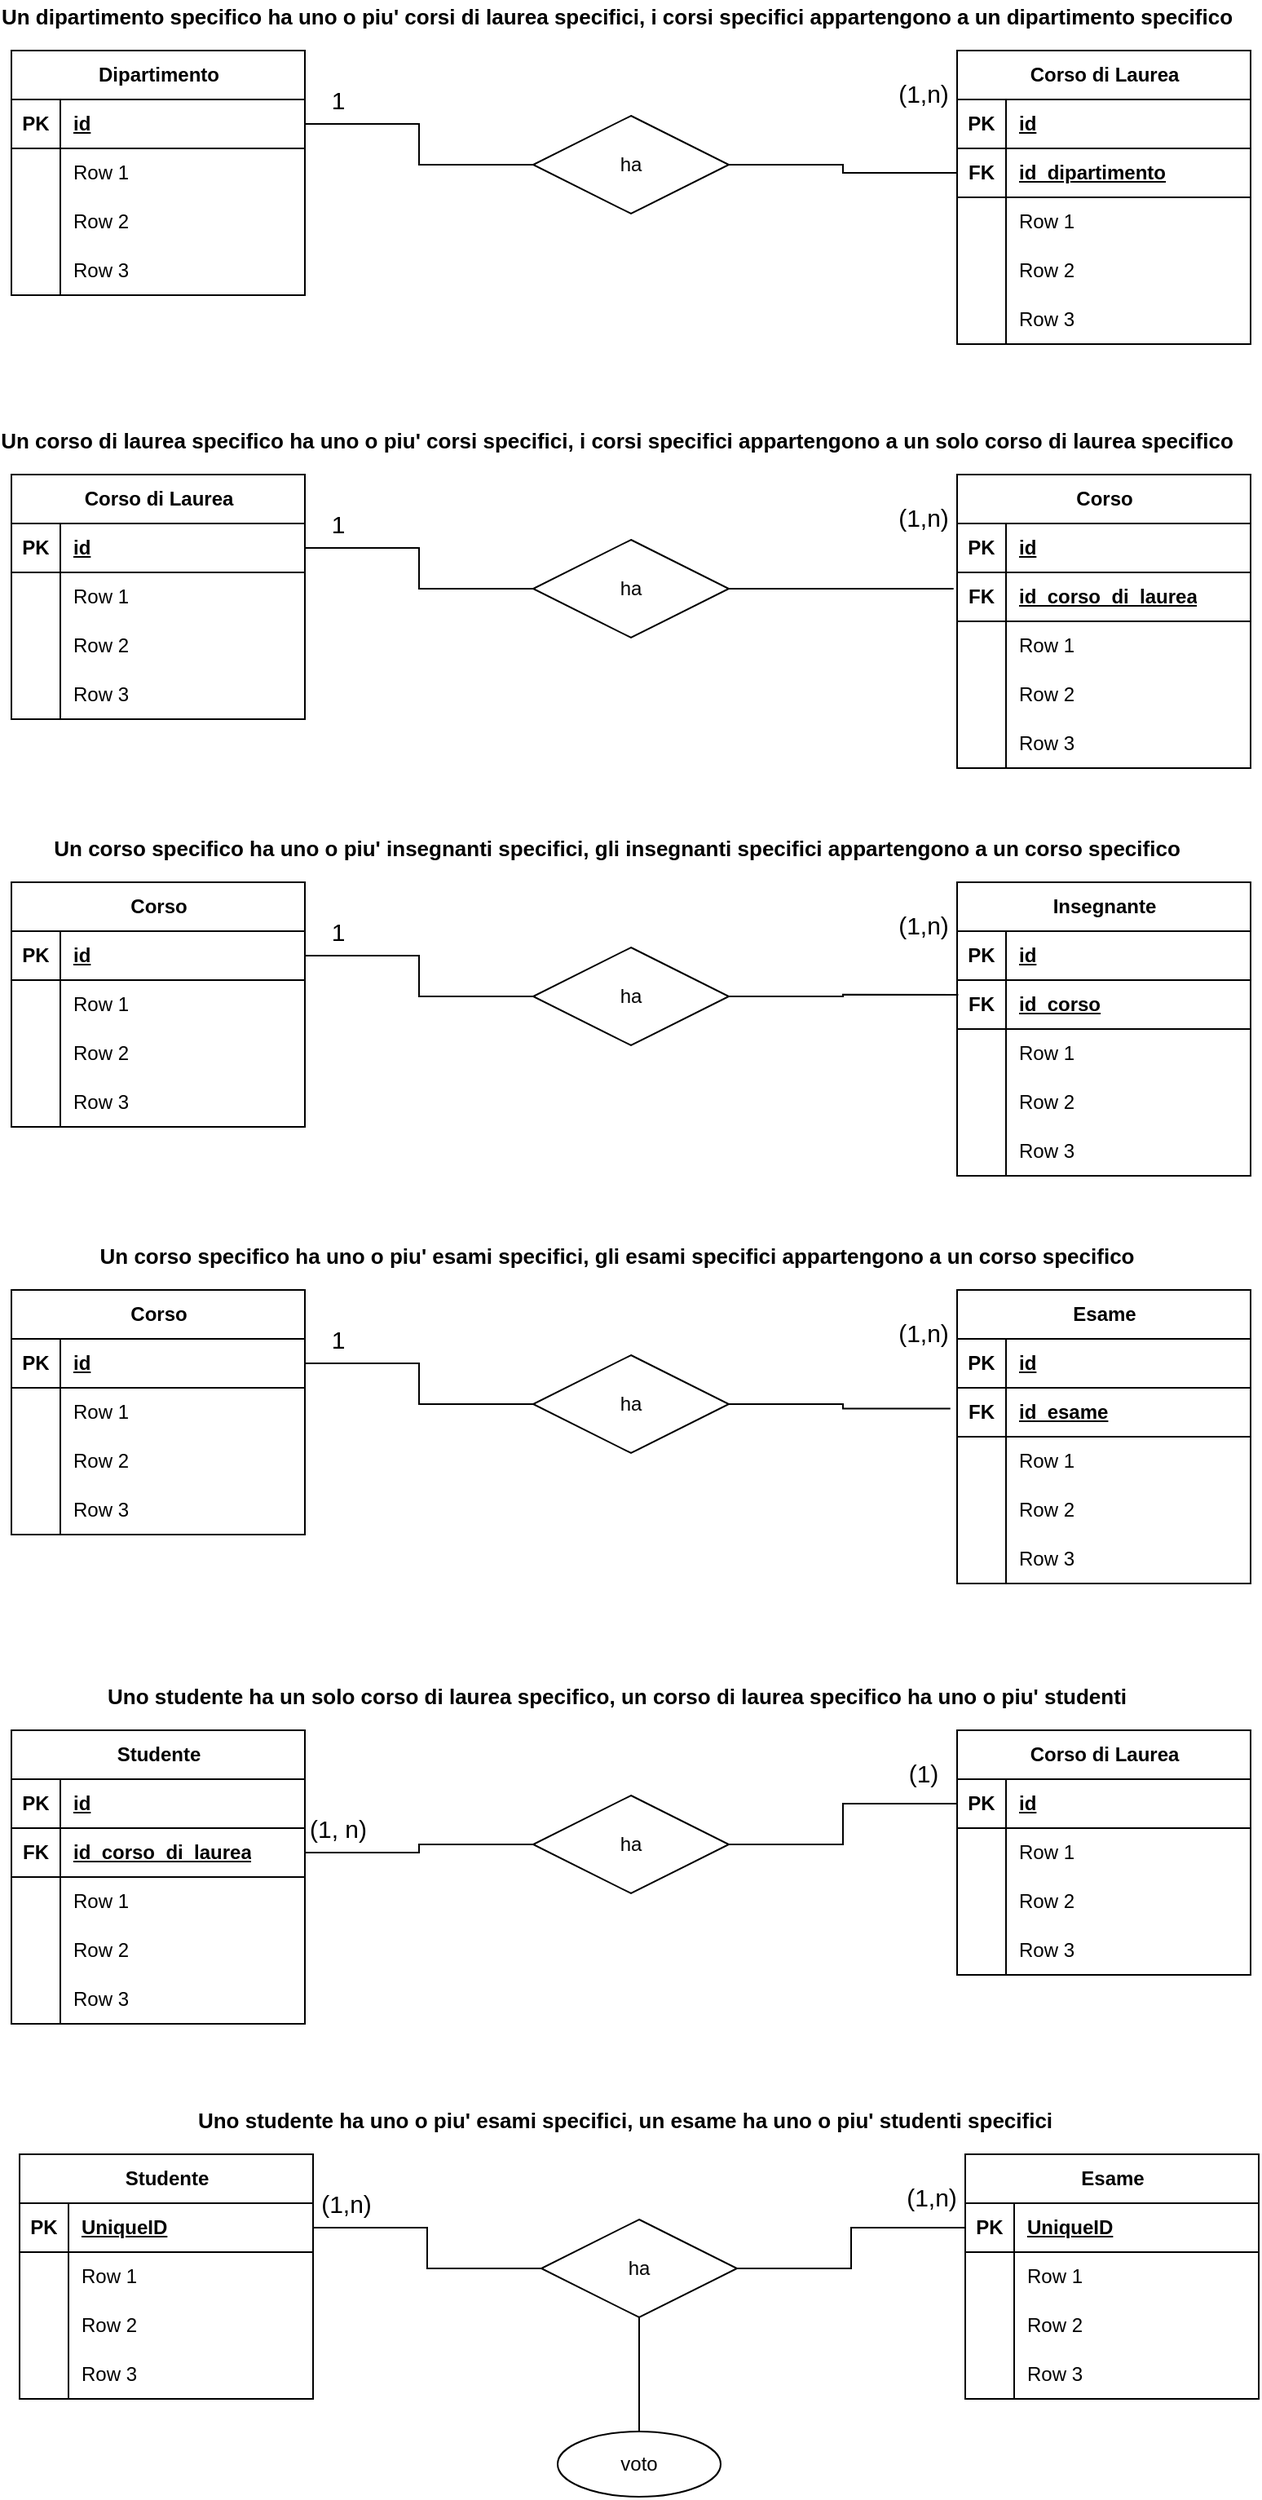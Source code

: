 <mxfile version="24.6.5" type="device">
  <diagram name="Page-1" id="4Qj-PUc7jDRKgTijDgz_">
    <mxGraphModel dx="1687" dy="868" grid="1" gridSize="10" guides="1" tooltips="1" connect="1" arrows="1" fold="1" page="1" pageScale="1" pageWidth="850" pageHeight="1100" math="0" shadow="0">
      <root>
        <mxCell id="0" />
        <mxCell id="1" parent="0" />
        <mxCell id="aA_2xzjwgM6uyd0G6j4R-1" value="Dipartimento" style="shape=table;startSize=30;container=1;collapsible=1;childLayout=tableLayout;fixedRows=1;rowLines=0;fontStyle=1;align=center;resizeLast=1;html=1;" vertex="1" parent="1">
          <mxGeometry x="40" y="40" width="180" height="150" as="geometry" />
        </mxCell>
        <mxCell id="aA_2xzjwgM6uyd0G6j4R-2" value="" style="shape=tableRow;horizontal=0;startSize=0;swimlaneHead=0;swimlaneBody=0;fillColor=none;collapsible=0;dropTarget=0;points=[[0,0.5],[1,0.5]];portConstraint=eastwest;top=0;left=0;right=0;bottom=1;" vertex="1" parent="aA_2xzjwgM6uyd0G6j4R-1">
          <mxGeometry y="30" width="180" height="30" as="geometry" />
        </mxCell>
        <mxCell id="aA_2xzjwgM6uyd0G6j4R-3" value="PK" style="shape=partialRectangle;connectable=0;fillColor=none;top=0;left=0;bottom=0;right=0;fontStyle=1;overflow=hidden;whiteSpace=wrap;html=1;" vertex="1" parent="aA_2xzjwgM6uyd0G6j4R-2">
          <mxGeometry width="30" height="30" as="geometry">
            <mxRectangle width="30" height="30" as="alternateBounds" />
          </mxGeometry>
        </mxCell>
        <mxCell id="aA_2xzjwgM6uyd0G6j4R-4" value="id" style="shape=partialRectangle;connectable=0;fillColor=none;top=0;left=0;bottom=0;right=0;align=left;spacingLeft=6;fontStyle=5;overflow=hidden;whiteSpace=wrap;html=1;" vertex="1" parent="aA_2xzjwgM6uyd0G6j4R-2">
          <mxGeometry x="30" width="150" height="30" as="geometry">
            <mxRectangle width="150" height="30" as="alternateBounds" />
          </mxGeometry>
        </mxCell>
        <mxCell id="aA_2xzjwgM6uyd0G6j4R-5" value="" style="shape=tableRow;horizontal=0;startSize=0;swimlaneHead=0;swimlaneBody=0;fillColor=none;collapsible=0;dropTarget=0;points=[[0,0.5],[1,0.5]];portConstraint=eastwest;top=0;left=0;right=0;bottom=0;" vertex="1" parent="aA_2xzjwgM6uyd0G6j4R-1">
          <mxGeometry y="60" width="180" height="30" as="geometry" />
        </mxCell>
        <mxCell id="aA_2xzjwgM6uyd0G6j4R-6" value="" style="shape=partialRectangle;connectable=0;fillColor=none;top=0;left=0;bottom=0;right=0;editable=1;overflow=hidden;whiteSpace=wrap;html=1;" vertex="1" parent="aA_2xzjwgM6uyd0G6j4R-5">
          <mxGeometry width="30" height="30" as="geometry">
            <mxRectangle width="30" height="30" as="alternateBounds" />
          </mxGeometry>
        </mxCell>
        <mxCell id="aA_2xzjwgM6uyd0G6j4R-7" value="Row 1" style="shape=partialRectangle;connectable=0;fillColor=none;top=0;left=0;bottom=0;right=0;align=left;spacingLeft=6;overflow=hidden;whiteSpace=wrap;html=1;" vertex="1" parent="aA_2xzjwgM6uyd0G6j4R-5">
          <mxGeometry x="30" width="150" height="30" as="geometry">
            <mxRectangle width="150" height="30" as="alternateBounds" />
          </mxGeometry>
        </mxCell>
        <mxCell id="aA_2xzjwgM6uyd0G6j4R-8" value="" style="shape=tableRow;horizontal=0;startSize=0;swimlaneHead=0;swimlaneBody=0;fillColor=none;collapsible=0;dropTarget=0;points=[[0,0.5],[1,0.5]];portConstraint=eastwest;top=0;left=0;right=0;bottom=0;" vertex="1" parent="aA_2xzjwgM6uyd0G6j4R-1">
          <mxGeometry y="90" width="180" height="30" as="geometry" />
        </mxCell>
        <mxCell id="aA_2xzjwgM6uyd0G6j4R-9" value="" style="shape=partialRectangle;connectable=0;fillColor=none;top=0;left=0;bottom=0;right=0;editable=1;overflow=hidden;whiteSpace=wrap;html=1;" vertex="1" parent="aA_2xzjwgM6uyd0G6j4R-8">
          <mxGeometry width="30" height="30" as="geometry">
            <mxRectangle width="30" height="30" as="alternateBounds" />
          </mxGeometry>
        </mxCell>
        <mxCell id="aA_2xzjwgM6uyd0G6j4R-10" value="Row 2" style="shape=partialRectangle;connectable=0;fillColor=none;top=0;left=0;bottom=0;right=0;align=left;spacingLeft=6;overflow=hidden;whiteSpace=wrap;html=1;" vertex="1" parent="aA_2xzjwgM6uyd0G6j4R-8">
          <mxGeometry x="30" width="150" height="30" as="geometry">
            <mxRectangle width="150" height="30" as="alternateBounds" />
          </mxGeometry>
        </mxCell>
        <mxCell id="aA_2xzjwgM6uyd0G6j4R-11" value="" style="shape=tableRow;horizontal=0;startSize=0;swimlaneHead=0;swimlaneBody=0;fillColor=none;collapsible=0;dropTarget=0;points=[[0,0.5],[1,0.5]];portConstraint=eastwest;top=0;left=0;right=0;bottom=0;" vertex="1" parent="aA_2xzjwgM6uyd0G6j4R-1">
          <mxGeometry y="120" width="180" height="30" as="geometry" />
        </mxCell>
        <mxCell id="aA_2xzjwgM6uyd0G6j4R-12" value="" style="shape=partialRectangle;connectable=0;fillColor=none;top=0;left=0;bottom=0;right=0;editable=1;overflow=hidden;whiteSpace=wrap;html=1;" vertex="1" parent="aA_2xzjwgM6uyd0G6j4R-11">
          <mxGeometry width="30" height="30" as="geometry">
            <mxRectangle width="30" height="30" as="alternateBounds" />
          </mxGeometry>
        </mxCell>
        <mxCell id="aA_2xzjwgM6uyd0G6j4R-13" value="Row 3" style="shape=partialRectangle;connectable=0;fillColor=none;top=0;left=0;bottom=0;right=0;align=left;spacingLeft=6;overflow=hidden;whiteSpace=wrap;html=1;" vertex="1" parent="aA_2xzjwgM6uyd0G6j4R-11">
          <mxGeometry x="30" width="150" height="30" as="geometry">
            <mxRectangle width="150" height="30" as="alternateBounds" />
          </mxGeometry>
        </mxCell>
        <mxCell id="aA_2xzjwgM6uyd0G6j4R-14" value="Corso di Laurea" style="shape=table;startSize=30;container=1;collapsible=1;childLayout=tableLayout;fixedRows=1;rowLines=0;fontStyle=1;align=center;resizeLast=1;html=1;" vertex="1" parent="1">
          <mxGeometry x="620" y="40" width="180" height="180" as="geometry" />
        </mxCell>
        <mxCell id="aA_2xzjwgM6uyd0G6j4R-15" value="" style="shape=tableRow;horizontal=0;startSize=0;swimlaneHead=0;swimlaneBody=0;fillColor=none;collapsible=0;dropTarget=0;points=[[0,0.5],[1,0.5]];portConstraint=eastwest;top=0;left=0;right=0;bottom=1;" vertex="1" parent="aA_2xzjwgM6uyd0G6j4R-14">
          <mxGeometry y="30" width="180" height="30" as="geometry" />
        </mxCell>
        <mxCell id="aA_2xzjwgM6uyd0G6j4R-16" value="PK" style="shape=partialRectangle;connectable=0;fillColor=none;top=0;left=0;bottom=0;right=0;fontStyle=1;overflow=hidden;whiteSpace=wrap;html=1;" vertex="1" parent="aA_2xzjwgM6uyd0G6j4R-15">
          <mxGeometry width="30" height="30" as="geometry">
            <mxRectangle width="30" height="30" as="alternateBounds" />
          </mxGeometry>
        </mxCell>
        <mxCell id="aA_2xzjwgM6uyd0G6j4R-17" value="id" style="shape=partialRectangle;connectable=0;fillColor=none;top=0;left=0;bottom=0;right=0;align=left;spacingLeft=6;fontStyle=5;overflow=hidden;whiteSpace=wrap;html=1;" vertex="1" parent="aA_2xzjwgM6uyd0G6j4R-15">
          <mxGeometry x="30" width="150" height="30" as="geometry">
            <mxRectangle width="150" height="30" as="alternateBounds" />
          </mxGeometry>
        </mxCell>
        <mxCell id="aA_2xzjwgM6uyd0G6j4R-251" value="" style="shape=tableRow;horizontal=0;startSize=0;swimlaneHead=0;swimlaneBody=0;fillColor=none;collapsible=0;dropTarget=0;points=[[0,0.5],[1,0.5]];portConstraint=eastwest;top=0;left=0;right=0;bottom=1;" vertex="1" parent="aA_2xzjwgM6uyd0G6j4R-14">
          <mxGeometry y="60" width="180" height="30" as="geometry" />
        </mxCell>
        <mxCell id="aA_2xzjwgM6uyd0G6j4R-252" value="FK" style="shape=partialRectangle;connectable=0;fillColor=none;top=0;left=0;bottom=0;right=0;fontStyle=1;overflow=hidden;whiteSpace=wrap;html=1;" vertex="1" parent="aA_2xzjwgM6uyd0G6j4R-251">
          <mxGeometry width="30" height="30" as="geometry">
            <mxRectangle width="30" height="30" as="alternateBounds" />
          </mxGeometry>
        </mxCell>
        <mxCell id="aA_2xzjwgM6uyd0G6j4R-253" value="id_dipartimento" style="shape=partialRectangle;connectable=0;fillColor=none;top=0;left=0;bottom=0;right=0;align=left;spacingLeft=6;fontStyle=5;overflow=hidden;whiteSpace=wrap;html=1;" vertex="1" parent="aA_2xzjwgM6uyd0G6j4R-251">
          <mxGeometry x="30" width="150" height="30" as="geometry">
            <mxRectangle width="150" height="30" as="alternateBounds" />
          </mxGeometry>
        </mxCell>
        <mxCell id="aA_2xzjwgM6uyd0G6j4R-18" value="" style="shape=tableRow;horizontal=0;startSize=0;swimlaneHead=0;swimlaneBody=0;fillColor=none;collapsible=0;dropTarget=0;points=[[0,0.5],[1,0.5]];portConstraint=eastwest;top=0;left=0;right=0;bottom=0;" vertex="1" parent="aA_2xzjwgM6uyd0G6j4R-14">
          <mxGeometry y="90" width="180" height="30" as="geometry" />
        </mxCell>
        <mxCell id="aA_2xzjwgM6uyd0G6j4R-19" value="" style="shape=partialRectangle;connectable=0;fillColor=none;top=0;left=0;bottom=0;right=0;editable=1;overflow=hidden;whiteSpace=wrap;html=1;" vertex="1" parent="aA_2xzjwgM6uyd0G6j4R-18">
          <mxGeometry width="30" height="30" as="geometry">
            <mxRectangle width="30" height="30" as="alternateBounds" />
          </mxGeometry>
        </mxCell>
        <mxCell id="aA_2xzjwgM6uyd0G6j4R-20" value="Row 1" style="shape=partialRectangle;connectable=0;fillColor=none;top=0;left=0;bottom=0;right=0;align=left;spacingLeft=6;overflow=hidden;whiteSpace=wrap;html=1;" vertex="1" parent="aA_2xzjwgM6uyd0G6j4R-18">
          <mxGeometry x="30" width="150" height="30" as="geometry">
            <mxRectangle width="150" height="30" as="alternateBounds" />
          </mxGeometry>
        </mxCell>
        <mxCell id="aA_2xzjwgM6uyd0G6j4R-21" value="" style="shape=tableRow;horizontal=0;startSize=0;swimlaneHead=0;swimlaneBody=0;fillColor=none;collapsible=0;dropTarget=0;points=[[0,0.5],[1,0.5]];portConstraint=eastwest;top=0;left=0;right=0;bottom=0;" vertex="1" parent="aA_2xzjwgM6uyd0G6j4R-14">
          <mxGeometry y="120" width="180" height="30" as="geometry" />
        </mxCell>
        <mxCell id="aA_2xzjwgM6uyd0G6j4R-22" value="" style="shape=partialRectangle;connectable=0;fillColor=none;top=0;left=0;bottom=0;right=0;editable=1;overflow=hidden;whiteSpace=wrap;html=1;" vertex="1" parent="aA_2xzjwgM6uyd0G6j4R-21">
          <mxGeometry width="30" height="30" as="geometry">
            <mxRectangle width="30" height="30" as="alternateBounds" />
          </mxGeometry>
        </mxCell>
        <mxCell id="aA_2xzjwgM6uyd0G6j4R-23" value="Row 2" style="shape=partialRectangle;connectable=0;fillColor=none;top=0;left=0;bottom=0;right=0;align=left;spacingLeft=6;overflow=hidden;whiteSpace=wrap;html=1;" vertex="1" parent="aA_2xzjwgM6uyd0G6j4R-21">
          <mxGeometry x="30" width="150" height="30" as="geometry">
            <mxRectangle width="150" height="30" as="alternateBounds" />
          </mxGeometry>
        </mxCell>
        <mxCell id="aA_2xzjwgM6uyd0G6j4R-24" value="" style="shape=tableRow;horizontal=0;startSize=0;swimlaneHead=0;swimlaneBody=0;fillColor=none;collapsible=0;dropTarget=0;points=[[0,0.5],[1,0.5]];portConstraint=eastwest;top=0;left=0;right=0;bottom=0;" vertex="1" parent="aA_2xzjwgM6uyd0G6j4R-14">
          <mxGeometry y="150" width="180" height="30" as="geometry" />
        </mxCell>
        <mxCell id="aA_2xzjwgM6uyd0G6j4R-25" value="" style="shape=partialRectangle;connectable=0;fillColor=none;top=0;left=0;bottom=0;right=0;editable=1;overflow=hidden;whiteSpace=wrap;html=1;" vertex="1" parent="aA_2xzjwgM6uyd0G6j4R-24">
          <mxGeometry width="30" height="30" as="geometry">
            <mxRectangle width="30" height="30" as="alternateBounds" />
          </mxGeometry>
        </mxCell>
        <mxCell id="aA_2xzjwgM6uyd0G6j4R-26" value="Row 3" style="shape=partialRectangle;connectable=0;fillColor=none;top=0;left=0;bottom=0;right=0;align=left;spacingLeft=6;overflow=hidden;whiteSpace=wrap;html=1;" vertex="1" parent="aA_2xzjwgM6uyd0G6j4R-24">
          <mxGeometry x="30" width="150" height="30" as="geometry">
            <mxRectangle width="150" height="30" as="alternateBounds" />
          </mxGeometry>
        </mxCell>
        <mxCell id="aA_2xzjwgM6uyd0G6j4R-31" style="edgeStyle=orthogonalEdgeStyle;rounded=0;orthogonalLoop=1;jettySize=auto;html=1;exitX=1;exitY=0.5;exitDx=0;exitDy=0;endArrow=none;endFill=0;entryX=0;entryY=0.5;entryDx=0;entryDy=0;" edge="1" parent="1" source="aA_2xzjwgM6uyd0G6j4R-27" target="aA_2xzjwgM6uyd0G6j4R-251">
          <mxGeometry relative="1" as="geometry" />
        </mxCell>
        <mxCell id="aA_2xzjwgM6uyd0G6j4R-27" value="ha" style="shape=rhombus;perimeter=rhombusPerimeter;whiteSpace=wrap;html=1;align=center;" vertex="1" parent="1">
          <mxGeometry x="360" y="80" width="120" height="60" as="geometry" />
        </mxCell>
        <mxCell id="aA_2xzjwgM6uyd0G6j4R-30" style="edgeStyle=orthogonalEdgeStyle;rounded=0;orthogonalLoop=1;jettySize=auto;html=1;exitX=1;exitY=0.5;exitDx=0;exitDy=0;entryX=0;entryY=0.5;entryDx=0;entryDy=0;endArrow=none;endFill=0;" edge="1" parent="1" source="aA_2xzjwgM6uyd0G6j4R-2" target="aA_2xzjwgM6uyd0G6j4R-27">
          <mxGeometry relative="1" as="geometry" />
        </mxCell>
        <mxCell id="aA_2xzjwgM6uyd0G6j4R-32" value="1" style="edgeLabel;html=1;align=center;verticalAlign=middle;resizable=0;points=[];fontSize=15;" vertex="1" connectable="0" parent="aA_2xzjwgM6uyd0G6j4R-30">
          <mxGeometry x="-0.382" y="2" relative="1" as="geometry">
            <mxPoint x="-31" y="-13" as="offset" />
          </mxGeometry>
        </mxCell>
        <mxCell id="aA_2xzjwgM6uyd0G6j4R-33" value="(1,n)" style="edgeLabel;html=1;align=center;verticalAlign=middle;resizable=0;points=[];fontSize=15;" vertex="1" connectable="0" parent="1">
          <mxGeometry x="260.002" y="80" as="geometry">
            <mxPoint x="339" y="-14" as="offset" />
          </mxGeometry>
        </mxCell>
        <mxCell id="aA_2xzjwgM6uyd0G6j4R-34" value="&lt;b&gt;&lt;font style=&quot;font-size: 13px;&quot;&gt;Un dipartimento specifico ha uno o piu&#39; corsi di laurea specifici, i corsi specifici appartengono a un dipartimento specifico&lt;/font&gt;&lt;/b&gt;" style="edgeLabel;html=1;align=center;verticalAlign=middle;resizable=0;points=[];fontSize=15;" vertex="1" connectable="0" parent="1">
          <mxGeometry x="410.002" y="60" as="geometry">
            <mxPoint x="1" y="-42" as="offset" />
          </mxGeometry>
        </mxCell>
        <mxCell id="aA_2xzjwgM6uyd0G6j4R-90" value="Corso di Laurea" style="shape=table;startSize=30;container=1;collapsible=1;childLayout=tableLayout;fixedRows=1;rowLines=0;fontStyle=1;align=center;resizeLast=1;html=1;" vertex="1" parent="1">
          <mxGeometry x="40" y="300" width="180" height="150" as="geometry" />
        </mxCell>
        <mxCell id="aA_2xzjwgM6uyd0G6j4R-91" value="" style="shape=tableRow;horizontal=0;startSize=0;swimlaneHead=0;swimlaneBody=0;fillColor=none;collapsible=0;dropTarget=0;points=[[0,0.5],[1,0.5]];portConstraint=eastwest;top=0;left=0;right=0;bottom=1;" vertex="1" parent="aA_2xzjwgM6uyd0G6j4R-90">
          <mxGeometry y="30" width="180" height="30" as="geometry" />
        </mxCell>
        <mxCell id="aA_2xzjwgM6uyd0G6j4R-92" value="PK" style="shape=partialRectangle;connectable=0;fillColor=none;top=0;left=0;bottom=0;right=0;fontStyle=1;overflow=hidden;whiteSpace=wrap;html=1;" vertex="1" parent="aA_2xzjwgM6uyd0G6j4R-91">
          <mxGeometry width="30" height="30" as="geometry">
            <mxRectangle width="30" height="30" as="alternateBounds" />
          </mxGeometry>
        </mxCell>
        <mxCell id="aA_2xzjwgM6uyd0G6j4R-93" value="id" style="shape=partialRectangle;connectable=0;fillColor=none;top=0;left=0;bottom=0;right=0;align=left;spacingLeft=6;fontStyle=5;overflow=hidden;whiteSpace=wrap;html=1;" vertex="1" parent="aA_2xzjwgM6uyd0G6j4R-91">
          <mxGeometry x="30" width="150" height="30" as="geometry">
            <mxRectangle width="150" height="30" as="alternateBounds" />
          </mxGeometry>
        </mxCell>
        <mxCell id="aA_2xzjwgM6uyd0G6j4R-94" value="" style="shape=tableRow;horizontal=0;startSize=0;swimlaneHead=0;swimlaneBody=0;fillColor=none;collapsible=0;dropTarget=0;points=[[0,0.5],[1,0.5]];portConstraint=eastwest;top=0;left=0;right=0;bottom=0;" vertex="1" parent="aA_2xzjwgM6uyd0G6j4R-90">
          <mxGeometry y="60" width="180" height="30" as="geometry" />
        </mxCell>
        <mxCell id="aA_2xzjwgM6uyd0G6j4R-95" value="" style="shape=partialRectangle;connectable=0;fillColor=none;top=0;left=0;bottom=0;right=0;editable=1;overflow=hidden;whiteSpace=wrap;html=1;" vertex="1" parent="aA_2xzjwgM6uyd0G6j4R-94">
          <mxGeometry width="30" height="30" as="geometry">
            <mxRectangle width="30" height="30" as="alternateBounds" />
          </mxGeometry>
        </mxCell>
        <mxCell id="aA_2xzjwgM6uyd0G6j4R-96" value="Row 1" style="shape=partialRectangle;connectable=0;fillColor=none;top=0;left=0;bottom=0;right=0;align=left;spacingLeft=6;overflow=hidden;whiteSpace=wrap;html=1;" vertex="1" parent="aA_2xzjwgM6uyd0G6j4R-94">
          <mxGeometry x="30" width="150" height="30" as="geometry">
            <mxRectangle width="150" height="30" as="alternateBounds" />
          </mxGeometry>
        </mxCell>
        <mxCell id="aA_2xzjwgM6uyd0G6j4R-97" value="" style="shape=tableRow;horizontal=0;startSize=0;swimlaneHead=0;swimlaneBody=0;fillColor=none;collapsible=0;dropTarget=0;points=[[0,0.5],[1,0.5]];portConstraint=eastwest;top=0;left=0;right=0;bottom=0;" vertex="1" parent="aA_2xzjwgM6uyd0G6j4R-90">
          <mxGeometry y="90" width="180" height="30" as="geometry" />
        </mxCell>
        <mxCell id="aA_2xzjwgM6uyd0G6j4R-98" value="" style="shape=partialRectangle;connectable=0;fillColor=none;top=0;left=0;bottom=0;right=0;editable=1;overflow=hidden;whiteSpace=wrap;html=1;" vertex="1" parent="aA_2xzjwgM6uyd0G6j4R-97">
          <mxGeometry width="30" height="30" as="geometry">
            <mxRectangle width="30" height="30" as="alternateBounds" />
          </mxGeometry>
        </mxCell>
        <mxCell id="aA_2xzjwgM6uyd0G6j4R-99" value="Row 2" style="shape=partialRectangle;connectable=0;fillColor=none;top=0;left=0;bottom=0;right=0;align=left;spacingLeft=6;overflow=hidden;whiteSpace=wrap;html=1;" vertex="1" parent="aA_2xzjwgM6uyd0G6j4R-97">
          <mxGeometry x="30" width="150" height="30" as="geometry">
            <mxRectangle width="150" height="30" as="alternateBounds" />
          </mxGeometry>
        </mxCell>
        <mxCell id="aA_2xzjwgM6uyd0G6j4R-100" value="" style="shape=tableRow;horizontal=0;startSize=0;swimlaneHead=0;swimlaneBody=0;fillColor=none;collapsible=0;dropTarget=0;points=[[0,0.5],[1,0.5]];portConstraint=eastwest;top=0;left=0;right=0;bottom=0;" vertex="1" parent="aA_2xzjwgM6uyd0G6j4R-90">
          <mxGeometry y="120" width="180" height="30" as="geometry" />
        </mxCell>
        <mxCell id="aA_2xzjwgM6uyd0G6j4R-101" value="" style="shape=partialRectangle;connectable=0;fillColor=none;top=0;left=0;bottom=0;right=0;editable=1;overflow=hidden;whiteSpace=wrap;html=1;" vertex="1" parent="aA_2xzjwgM6uyd0G6j4R-100">
          <mxGeometry width="30" height="30" as="geometry">
            <mxRectangle width="30" height="30" as="alternateBounds" />
          </mxGeometry>
        </mxCell>
        <mxCell id="aA_2xzjwgM6uyd0G6j4R-102" value="Row 3" style="shape=partialRectangle;connectable=0;fillColor=none;top=0;left=0;bottom=0;right=0;align=left;spacingLeft=6;overflow=hidden;whiteSpace=wrap;html=1;" vertex="1" parent="aA_2xzjwgM6uyd0G6j4R-100">
          <mxGeometry x="30" width="150" height="30" as="geometry">
            <mxRectangle width="150" height="30" as="alternateBounds" />
          </mxGeometry>
        </mxCell>
        <mxCell id="aA_2xzjwgM6uyd0G6j4R-103" value="Corso" style="shape=table;startSize=30;container=1;collapsible=1;childLayout=tableLayout;fixedRows=1;rowLines=0;fontStyle=1;align=center;resizeLast=1;html=1;" vertex="1" parent="1">
          <mxGeometry x="620" y="300" width="180" height="180" as="geometry" />
        </mxCell>
        <mxCell id="aA_2xzjwgM6uyd0G6j4R-104" value="" style="shape=tableRow;horizontal=0;startSize=0;swimlaneHead=0;swimlaneBody=0;fillColor=none;collapsible=0;dropTarget=0;points=[[0,0.5],[1,0.5]];portConstraint=eastwest;top=0;left=0;right=0;bottom=1;" vertex="1" parent="aA_2xzjwgM6uyd0G6j4R-103">
          <mxGeometry y="30" width="180" height="30" as="geometry" />
        </mxCell>
        <mxCell id="aA_2xzjwgM6uyd0G6j4R-105" value="PK" style="shape=partialRectangle;connectable=0;fillColor=none;top=0;left=0;bottom=0;right=0;fontStyle=1;overflow=hidden;whiteSpace=wrap;html=1;" vertex="1" parent="aA_2xzjwgM6uyd0G6j4R-104">
          <mxGeometry width="30" height="30" as="geometry">
            <mxRectangle width="30" height="30" as="alternateBounds" />
          </mxGeometry>
        </mxCell>
        <mxCell id="aA_2xzjwgM6uyd0G6j4R-106" value="id" style="shape=partialRectangle;connectable=0;fillColor=none;top=0;left=0;bottom=0;right=0;align=left;spacingLeft=6;fontStyle=5;overflow=hidden;whiteSpace=wrap;html=1;" vertex="1" parent="aA_2xzjwgM6uyd0G6j4R-104">
          <mxGeometry x="30" width="150" height="30" as="geometry">
            <mxRectangle width="150" height="30" as="alternateBounds" />
          </mxGeometry>
        </mxCell>
        <mxCell id="aA_2xzjwgM6uyd0G6j4R-254" value="" style="shape=tableRow;horizontal=0;startSize=0;swimlaneHead=0;swimlaneBody=0;fillColor=none;collapsible=0;dropTarget=0;points=[[0,0.5],[1,0.5]];portConstraint=eastwest;top=0;left=0;right=0;bottom=1;" vertex="1" parent="aA_2xzjwgM6uyd0G6j4R-103">
          <mxGeometry y="60" width="180" height="30" as="geometry" />
        </mxCell>
        <mxCell id="aA_2xzjwgM6uyd0G6j4R-255" value="FK" style="shape=partialRectangle;connectable=0;fillColor=none;top=0;left=0;bottom=0;right=0;fontStyle=1;overflow=hidden;whiteSpace=wrap;html=1;" vertex="1" parent="aA_2xzjwgM6uyd0G6j4R-254">
          <mxGeometry width="30" height="30" as="geometry">
            <mxRectangle width="30" height="30" as="alternateBounds" />
          </mxGeometry>
        </mxCell>
        <mxCell id="aA_2xzjwgM6uyd0G6j4R-256" value="id_corso_di_laurea" style="shape=partialRectangle;connectable=0;fillColor=none;top=0;left=0;bottom=0;right=0;align=left;spacingLeft=6;fontStyle=5;overflow=hidden;whiteSpace=wrap;html=1;" vertex="1" parent="aA_2xzjwgM6uyd0G6j4R-254">
          <mxGeometry x="30" width="150" height="30" as="geometry">
            <mxRectangle width="150" height="30" as="alternateBounds" />
          </mxGeometry>
        </mxCell>
        <mxCell id="aA_2xzjwgM6uyd0G6j4R-107" value="" style="shape=tableRow;horizontal=0;startSize=0;swimlaneHead=0;swimlaneBody=0;fillColor=none;collapsible=0;dropTarget=0;points=[[0,0.5],[1,0.5]];portConstraint=eastwest;top=0;left=0;right=0;bottom=0;" vertex="1" parent="aA_2xzjwgM6uyd0G6j4R-103">
          <mxGeometry y="90" width="180" height="30" as="geometry" />
        </mxCell>
        <mxCell id="aA_2xzjwgM6uyd0G6j4R-108" value="" style="shape=partialRectangle;connectable=0;fillColor=none;top=0;left=0;bottom=0;right=0;editable=1;overflow=hidden;whiteSpace=wrap;html=1;" vertex="1" parent="aA_2xzjwgM6uyd0G6j4R-107">
          <mxGeometry width="30" height="30" as="geometry">
            <mxRectangle width="30" height="30" as="alternateBounds" />
          </mxGeometry>
        </mxCell>
        <mxCell id="aA_2xzjwgM6uyd0G6j4R-109" value="Row 1" style="shape=partialRectangle;connectable=0;fillColor=none;top=0;left=0;bottom=0;right=0;align=left;spacingLeft=6;overflow=hidden;whiteSpace=wrap;html=1;" vertex="1" parent="aA_2xzjwgM6uyd0G6j4R-107">
          <mxGeometry x="30" width="150" height="30" as="geometry">
            <mxRectangle width="150" height="30" as="alternateBounds" />
          </mxGeometry>
        </mxCell>
        <mxCell id="aA_2xzjwgM6uyd0G6j4R-110" value="" style="shape=tableRow;horizontal=0;startSize=0;swimlaneHead=0;swimlaneBody=0;fillColor=none;collapsible=0;dropTarget=0;points=[[0,0.5],[1,0.5]];portConstraint=eastwest;top=0;left=0;right=0;bottom=0;" vertex="1" parent="aA_2xzjwgM6uyd0G6j4R-103">
          <mxGeometry y="120" width="180" height="30" as="geometry" />
        </mxCell>
        <mxCell id="aA_2xzjwgM6uyd0G6j4R-111" value="" style="shape=partialRectangle;connectable=0;fillColor=none;top=0;left=0;bottom=0;right=0;editable=1;overflow=hidden;whiteSpace=wrap;html=1;" vertex="1" parent="aA_2xzjwgM6uyd0G6j4R-110">
          <mxGeometry width="30" height="30" as="geometry">
            <mxRectangle width="30" height="30" as="alternateBounds" />
          </mxGeometry>
        </mxCell>
        <mxCell id="aA_2xzjwgM6uyd0G6j4R-112" value="Row 2" style="shape=partialRectangle;connectable=0;fillColor=none;top=0;left=0;bottom=0;right=0;align=left;spacingLeft=6;overflow=hidden;whiteSpace=wrap;html=1;" vertex="1" parent="aA_2xzjwgM6uyd0G6j4R-110">
          <mxGeometry x="30" width="150" height="30" as="geometry">
            <mxRectangle width="150" height="30" as="alternateBounds" />
          </mxGeometry>
        </mxCell>
        <mxCell id="aA_2xzjwgM6uyd0G6j4R-113" value="" style="shape=tableRow;horizontal=0;startSize=0;swimlaneHead=0;swimlaneBody=0;fillColor=none;collapsible=0;dropTarget=0;points=[[0,0.5],[1,0.5]];portConstraint=eastwest;top=0;left=0;right=0;bottom=0;" vertex="1" parent="aA_2xzjwgM6uyd0G6j4R-103">
          <mxGeometry y="150" width="180" height="30" as="geometry" />
        </mxCell>
        <mxCell id="aA_2xzjwgM6uyd0G6j4R-114" value="" style="shape=partialRectangle;connectable=0;fillColor=none;top=0;left=0;bottom=0;right=0;editable=1;overflow=hidden;whiteSpace=wrap;html=1;" vertex="1" parent="aA_2xzjwgM6uyd0G6j4R-113">
          <mxGeometry width="30" height="30" as="geometry">
            <mxRectangle width="30" height="30" as="alternateBounds" />
          </mxGeometry>
        </mxCell>
        <mxCell id="aA_2xzjwgM6uyd0G6j4R-115" value="Row 3" style="shape=partialRectangle;connectable=0;fillColor=none;top=0;left=0;bottom=0;right=0;align=left;spacingLeft=6;overflow=hidden;whiteSpace=wrap;html=1;" vertex="1" parent="aA_2xzjwgM6uyd0G6j4R-113">
          <mxGeometry x="30" width="150" height="30" as="geometry">
            <mxRectangle width="150" height="30" as="alternateBounds" />
          </mxGeometry>
        </mxCell>
        <mxCell id="aA_2xzjwgM6uyd0G6j4R-116" style="edgeStyle=orthogonalEdgeStyle;rounded=0;orthogonalLoop=1;jettySize=auto;html=1;exitX=1;exitY=0.5;exitDx=0;exitDy=0;endArrow=none;endFill=0;entryX=-0.012;entryY=0.332;entryDx=0;entryDy=0;entryPerimeter=0;" edge="1" parent="1" source="aA_2xzjwgM6uyd0G6j4R-117" target="aA_2xzjwgM6uyd0G6j4R-254">
          <mxGeometry relative="1" as="geometry" />
        </mxCell>
        <mxCell id="aA_2xzjwgM6uyd0G6j4R-117" value="ha" style="shape=rhombus;perimeter=rhombusPerimeter;whiteSpace=wrap;html=1;align=center;" vertex="1" parent="1">
          <mxGeometry x="360" y="340" width="120" height="60" as="geometry" />
        </mxCell>
        <mxCell id="aA_2xzjwgM6uyd0G6j4R-118" style="edgeStyle=orthogonalEdgeStyle;rounded=0;orthogonalLoop=1;jettySize=auto;html=1;exitX=1;exitY=0.5;exitDx=0;exitDy=0;entryX=0;entryY=0.5;entryDx=0;entryDy=0;endArrow=none;endFill=0;" edge="1" parent="1" source="aA_2xzjwgM6uyd0G6j4R-91" target="aA_2xzjwgM6uyd0G6j4R-117">
          <mxGeometry relative="1" as="geometry" />
        </mxCell>
        <mxCell id="aA_2xzjwgM6uyd0G6j4R-119" value="1" style="edgeLabel;html=1;align=center;verticalAlign=middle;resizable=0;points=[];fontSize=15;" vertex="1" connectable="0" parent="aA_2xzjwgM6uyd0G6j4R-118">
          <mxGeometry x="-0.382" y="2" relative="1" as="geometry">
            <mxPoint x="-31" y="-13" as="offset" />
          </mxGeometry>
        </mxCell>
        <mxCell id="aA_2xzjwgM6uyd0G6j4R-120" value="(1,n)" style="edgeLabel;html=1;align=center;verticalAlign=middle;resizable=0;points=[];fontSize=15;" vertex="1" connectable="0" parent="1">
          <mxGeometry x="260.002" y="340" as="geometry">
            <mxPoint x="339" y="-14" as="offset" />
          </mxGeometry>
        </mxCell>
        <mxCell id="aA_2xzjwgM6uyd0G6j4R-121" value="&lt;b&gt;&lt;font style=&quot;font-size: 13px;&quot;&gt;Un corso di laurea specifico ha uno o piu&#39; corsi specifici, i corsi specifici appartengono a un solo corso di laurea specifico&lt;/font&gt;&lt;/b&gt;" style="edgeLabel;html=1;align=center;verticalAlign=middle;resizable=0;points=[];fontSize=15;" vertex="1" connectable="0" parent="1">
          <mxGeometry x="410.002" y="320" as="geometry">
            <mxPoint x="1" y="-42" as="offset" />
          </mxGeometry>
        </mxCell>
        <mxCell id="aA_2xzjwgM6uyd0G6j4R-123" value="Corso" style="shape=table;startSize=30;container=1;collapsible=1;childLayout=tableLayout;fixedRows=1;rowLines=0;fontStyle=1;align=center;resizeLast=1;html=1;" vertex="1" parent="1">
          <mxGeometry x="40" y="550" width="180" height="150" as="geometry" />
        </mxCell>
        <mxCell id="aA_2xzjwgM6uyd0G6j4R-124" value="" style="shape=tableRow;horizontal=0;startSize=0;swimlaneHead=0;swimlaneBody=0;fillColor=none;collapsible=0;dropTarget=0;points=[[0,0.5],[1,0.5]];portConstraint=eastwest;top=0;left=0;right=0;bottom=1;" vertex="1" parent="aA_2xzjwgM6uyd0G6j4R-123">
          <mxGeometry y="30" width="180" height="30" as="geometry" />
        </mxCell>
        <mxCell id="aA_2xzjwgM6uyd0G6j4R-125" value="PK" style="shape=partialRectangle;connectable=0;fillColor=none;top=0;left=0;bottom=0;right=0;fontStyle=1;overflow=hidden;whiteSpace=wrap;html=1;" vertex="1" parent="aA_2xzjwgM6uyd0G6j4R-124">
          <mxGeometry width="30" height="30" as="geometry">
            <mxRectangle width="30" height="30" as="alternateBounds" />
          </mxGeometry>
        </mxCell>
        <mxCell id="aA_2xzjwgM6uyd0G6j4R-126" value="id" style="shape=partialRectangle;connectable=0;fillColor=none;top=0;left=0;bottom=0;right=0;align=left;spacingLeft=6;fontStyle=5;overflow=hidden;whiteSpace=wrap;html=1;" vertex="1" parent="aA_2xzjwgM6uyd0G6j4R-124">
          <mxGeometry x="30" width="150" height="30" as="geometry">
            <mxRectangle width="150" height="30" as="alternateBounds" />
          </mxGeometry>
        </mxCell>
        <mxCell id="aA_2xzjwgM6uyd0G6j4R-127" value="" style="shape=tableRow;horizontal=0;startSize=0;swimlaneHead=0;swimlaneBody=0;fillColor=none;collapsible=0;dropTarget=0;points=[[0,0.5],[1,0.5]];portConstraint=eastwest;top=0;left=0;right=0;bottom=0;" vertex="1" parent="aA_2xzjwgM6uyd0G6j4R-123">
          <mxGeometry y="60" width="180" height="30" as="geometry" />
        </mxCell>
        <mxCell id="aA_2xzjwgM6uyd0G6j4R-128" value="" style="shape=partialRectangle;connectable=0;fillColor=none;top=0;left=0;bottom=0;right=0;editable=1;overflow=hidden;whiteSpace=wrap;html=1;" vertex="1" parent="aA_2xzjwgM6uyd0G6j4R-127">
          <mxGeometry width="30" height="30" as="geometry">
            <mxRectangle width="30" height="30" as="alternateBounds" />
          </mxGeometry>
        </mxCell>
        <mxCell id="aA_2xzjwgM6uyd0G6j4R-129" value="Row 1" style="shape=partialRectangle;connectable=0;fillColor=none;top=0;left=0;bottom=0;right=0;align=left;spacingLeft=6;overflow=hidden;whiteSpace=wrap;html=1;" vertex="1" parent="aA_2xzjwgM6uyd0G6j4R-127">
          <mxGeometry x="30" width="150" height="30" as="geometry">
            <mxRectangle width="150" height="30" as="alternateBounds" />
          </mxGeometry>
        </mxCell>
        <mxCell id="aA_2xzjwgM6uyd0G6j4R-130" value="" style="shape=tableRow;horizontal=0;startSize=0;swimlaneHead=0;swimlaneBody=0;fillColor=none;collapsible=0;dropTarget=0;points=[[0,0.5],[1,0.5]];portConstraint=eastwest;top=0;left=0;right=0;bottom=0;" vertex="1" parent="aA_2xzjwgM6uyd0G6j4R-123">
          <mxGeometry y="90" width="180" height="30" as="geometry" />
        </mxCell>
        <mxCell id="aA_2xzjwgM6uyd0G6j4R-131" value="" style="shape=partialRectangle;connectable=0;fillColor=none;top=0;left=0;bottom=0;right=0;editable=1;overflow=hidden;whiteSpace=wrap;html=1;" vertex="1" parent="aA_2xzjwgM6uyd0G6j4R-130">
          <mxGeometry width="30" height="30" as="geometry">
            <mxRectangle width="30" height="30" as="alternateBounds" />
          </mxGeometry>
        </mxCell>
        <mxCell id="aA_2xzjwgM6uyd0G6j4R-132" value="Row 2" style="shape=partialRectangle;connectable=0;fillColor=none;top=0;left=0;bottom=0;right=0;align=left;spacingLeft=6;overflow=hidden;whiteSpace=wrap;html=1;" vertex="1" parent="aA_2xzjwgM6uyd0G6j4R-130">
          <mxGeometry x="30" width="150" height="30" as="geometry">
            <mxRectangle width="150" height="30" as="alternateBounds" />
          </mxGeometry>
        </mxCell>
        <mxCell id="aA_2xzjwgM6uyd0G6j4R-133" value="" style="shape=tableRow;horizontal=0;startSize=0;swimlaneHead=0;swimlaneBody=0;fillColor=none;collapsible=0;dropTarget=0;points=[[0,0.5],[1,0.5]];portConstraint=eastwest;top=0;left=0;right=0;bottom=0;" vertex="1" parent="aA_2xzjwgM6uyd0G6j4R-123">
          <mxGeometry y="120" width="180" height="30" as="geometry" />
        </mxCell>
        <mxCell id="aA_2xzjwgM6uyd0G6j4R-134" value="" style="shape=partialRectangle;connectable=0;fillColor=none;top=0;left=0;bottom=0;right=0;editable=1;overflow=hidden;whiteSpace=wrap;html=1;" vertex="1" parent="aA_2xzjwgM6uyd0G6j4R-133">
          <mxGeometry width="30" height="30" as="geometry">
            <mxRectangle width="30" height="30" as="alternateBounds" />
          </mxGeometry>
        </mxCell>
        <mxCell id="aA_2xzjwgM6uyd0G6j4R-135" value="Row 3" style="shape=partialRectangle;connectable=0;fillColor=none;top=0;left=0;bottom=0;right=0;align=left;spacingLeft=6;overflow=hidden;whiteSpace=wrap;html=1;" vertex="1" parent="aA_2xzjwgM6uyd0G6j4R-133">
          <mxGeometry x="30" width="150" height="30" as="geometry">
            <mxRectangle width="150" height="30" as="alternateBounds" />
          </mxGeometry>
        </mxCell>
        <mxCell id="aA_2xzjwgM6uyd0G6j4R-136" value="Insegnante" style="shape=table;startSize=30;container=1;collapsible=1;childLayout=tableLayout;fixedRows=1;rowLines=0;fontStyle=1;align=center;resizeLast=1;html=1;" vertex="1" parent="1">
          <mxGeometry x="620" y="550" width="180" height="180" as="geometry" />
        </mxCell>
        <mxCell id="aA_2xzjwgM6uyd0G6j4R-137" value="" style="shape=tableRow;horizontal=0;startSize=0;swimlaneHead=0;swimlaneBody=0;fillColor=none;collapsible=0;dropTarget=0;points=[[0,0.5],[1,0.5]];portConstraint=eastwest;top=0;left=0;right=0;bottom=1;" vertex="1" parent="aA_2xzjwgM6uyd0G6j4R-136">
          <mxGeometry y="30" width="180" height="30" as="geometry" />
        </mxCell>
        <mxCell id="aA_2xzjwgM6uyd0G6j4R-138" value="PK" style="shape=partialRectangle;connectable=0;fillColor=none;top=0;left=0;bottom=0;right=0;fontStyle=1;overflow=hidden;whiteSpace=wrap;html=1;" vertex="1" parent="aA_2xzjwgM6uyd0G6j4R-137">
          <mxGeometry width="30" height="30" as="geometry">
            <mxRectangle width="30" height="30" as="alternateBounds" />
          </mxGeometry>
        </mxCell>
        <mxCell id="aA_2xzjwgM6uyd0G6j4R-139" value="id" style="shape=partialRectangle;connectable=0;fillColor=none;top=0;left=0;bottom=0;right=0;align=left;spacingLeft=6;fontStyle=5;overflow=hidden;whiteSpace=wrap;html=1;" vertex="1" parent="aA_2xzjwgM6uyd0G6j4R-137">
          <mxGeometry x="30" width="150" height="30" as="geometry">
            <mxRectangle width="150" height="30" as="alternateBounds" />
          </mxGeometry>
        </mxCell>
        <mxCell id="aA_2xzjwgM6uyd0G6j4R-257" value="" style="shape=tableRow;horizontal=0;startSize=0;swimlaneHead=0;swimlaneBody=0;fillColor=none;collapsible=0;dropTarget=0;points=[[0,0.5],[1,0.5]];portConstraint=eastwest;top=0;left=0;right=0;bottom=1;" vertex="1" parent="aA_2xzjwgM6uyd0G6j4R-136">
          <mxGeometry y="60" width="180" height="30" as="geometry" />
        </mxCell>
        <mxCell id="aA_2xzjwgM6uyd0G6j4R-258" value="FK" style="shape=partialRectangle;connectable=0;fillColor=none;top=0;left=0;bottom=0;right=0;fontStyle=1;overflow=hidden;whiteSpace=wrap;html=1;" vertex="1" parent="aA_2xzjwgM6uyd0G6j4R-257">
          <mxGeometry width="30" height="30" as="geometry">
            <mxRectangle width="30" height="30" as="alternateBounds" />
          </mxGeometry>
        </mxCell>
        <mxCell id="aA_2xzjwgM6uyd0G6j4R-259" value="id_corso" style="shape=partialRectangle;connectable=0;fillColor=none;top=0;left=0;bottom=0;right=0;align=left;spacingLeft=6;fontStyle=5;overflow=hidden;whiteSpace=wrap;html=1;" vertex="1" parent="aA_2xzjwgM6uyd0G6j4R-257">
          <mxGeometry x="30" width="150" height="30" as="geometry">
            <mxRectangle width="150" height="30" as="alternateBounds" />
          </mxGeometry>
        </mxCell>
        <mxCell id="aA_2xzjwgM6uyd0G6j4R-140" value="" style="shape=tableRow;horizontal=0;startSize=0;swimlaneHead=0;swimlaneBody=0;fillColor=none;collapsible=0;dropTarget=0;points=[[0,0.5],[1,0.5]];portConstraint=eastwest;top=0;left=0;right=0;bottom=0;" vertex="1" parent="aA_2xzjwgM6uyd0G6j4R-136">
          <mxGeometry y="90" width="180" height="30" as="geometry" />
        </mxCell>
        <mxCell id="aA_2xzjwgM6uyd0G6j4R-141" value="" style="shape=partialRectangle;connectable=0;fillColor=none;top=0;left=0;bottom=0;right=0;editable=1;overflow=hidden;whiteSpace=wrap;html=1;" vertex="1" parent="aA_2xzjwgM6uyd0G6j4R-140">
          <mxGeometry width="30" height="30" as="geometry">
            <mxRectangle width="30" height="30" as="alternateBounds" />
          </mxGeometry>
        </mxCell>
        <mxCell id="aA_2xzjwgM6uyd0G6j4R-142" value="Row 1" style="shape=partialRectangle;connectable=0;fillColor=none;top=0;left=0;bottom=0;right=0;align=left;spacingLeft=6;overflow=hidden;whiteSpace=wrap;html=1;" vertex="1" parent="aA_2xzjwgM6uyd0G6j4R-140">
          <mxGeometry x="30" width="150" height="30" as="geometry">
            <mxRectangle width="150" height="30" as="alternateBounds" />
          </mxGeometry>
        </mxCell>
        <mxCell id="aA_2xzjwgM6uyd0G6j4R-143" value="" style="shape=tableRow;horizontal=0;startSize=0;swimlaneHead=0;swimlaneBody=0;fillColor=none;collapsible=0;dropTarget=0;points=[[0,0.5],[1,0.5]];portConstraint=eastwest;top=0;left=0;right=0;bottom=0;" vertex="1" parent="aA_2xzjwgM6uyd0G6j4R-136">
          <mxGeometry y="120" width="180" height="30" as="geometry" />
        </mxCell>
        <mxCell id="aA_2xzjwgM6uyd0G6j4R-144" value="" style="shape=partialRectangle;connectable=0;fillColor=none;top=0;left=0;bottom=0;right=0;editable=1;overflow=hidden;whiteSpace=wrap;html=1;" vertex="1" parent="aA_2xzjwgM6uyd0G6j4R-143">
          <mxGeometry width="30" height="30" as="geometry">
            <mxRectangle width="30" height="30" as="alternateBounds" />
          </mxGeometry>
        </mxCell>
        <mxCell id="aA_2xzjwgM6uyd0G6j4R-145" value="Row 2" style="shape=partialRectangle;connectable=0;fillColor=none;top=0;left=0;bottom=0;right=0;align=left;spacingLeft=6;overflow=hidden;whiteSpace=wrap;html=1;" vertex="1" parent="aA_2xzjwgM6uyd0G6j4R-143">
          <mxGeometry x="30" width="150" height="30" as="geometry">
            <mxRectangle width="150" height="30" as="alternateBounds" />
          </mxGeometry>
        </mxCell>
        <mxCell id="aA_2xzjwgM6uyd0G6j4R-146" value="" style="shape=tableRow;horizontal=0;startSize=0;swimlaneHead=0;swimlaneBody=0;fillColor=none;collapsible=0;dropTarget=0;points=[[0,0.5],[1,0.5]];portConstraint=eastwest;top=0;left=0;right=0;bottom=0;" vertex="1" parent="aA_2xzjwgM6uyd0G6j4R-136">
          <mxGeometry y="150" width="180" height="30" as="geometry" />
        </mxCell>
        <mxCell id="aA_2xzjwgM6uyd0G6j4R-147" value="" style="shape=partialRectangle;connectable=0;fillColor=none;top=0;left=0;bottom=0;right=0;editable=1;overflow=hidden;whiteSpace=wrap;html=1;" vertex="1" parent="aA_2xzjwgM6uyd0G6j4R-146">
          <mxGeometry width="30" height="30" as="geometry">
            <mxRectangle width="30" height="30" as="alternateBounds" />
          </mxGeometry>
        </mxCell>
        <mxCell id="aA_2xzjwgM6uyd0G6j4R-148" value="Row 3" style="shape=partialRectangle;connectable=0;fillColor=none;top=0;left=0;bottom=0;right=0;align=left;spacingLeft=6;overflow=hidden;whiteSpace=wrap;html=1;" vertex="1" parent="aA_2xzjwgM6uyd0G6j4R-146">
          <mxGeometry x="30" width="150" height="30" as="geometry">
            <mxRectangle width="150" height="30" as="alternateBounds" />
          </mxGeometry>
        </mxCell>
        <mxCell id="aA_2xzjwgM6uyd0G6j4R-149" style="edgeStyle=orthogonalEdgeStyle;rounded=0;orthogonalLoop=1;jettySize=auto;html=1;exitX=1;exitY=0.5;exitDx=0;exitDy=0;endArrow=none;endFill=0;entryX=0.004;entryY=0.298;entryDx=0;entryDy=0;entryPerimeter=0;" edge="1" parent="1" source="aA_2xzjwgM6uyd0G6j4R-150" target="aA_2xzjwgM6uyd0G6j4R-257">
          <mxGeometry relative="1" as="geometry" />
        </mxCell>
        <mxCell id="aA_2xzjwgM6uyd0G6j4R-150" value="ha" style="shape=rhombus;perimeter=rhombusPerimeter;whiteSpace=wrap;html=1;align=center;" vertex="1" parent="1">
          <mxGeometry x="360" y="590" width="120" height="60" as="geometry" />
        </mxCell>
        <mxCell id="aA_2xzjwgM6uyd0G6j4R-151" style="edgeStyle=orthogonalEdgeStyle;rounded=0;orthogonalLoop=1;jettySize=auto;html=1;exitX=1;exitY=0.5;exitDx=0;exitDy=0;entryX=0;entryY=0.5;entryDx=0;entryDy=0;endArrow=none;endFill=0;" edge="1" parent="1" source="aA_2xzjwgM6uyd0G6j4R-124" target="aA_2xzjwgM6uyd0G6j4R-150">
          <mxGeometry relative="1" as="geometry" />
        </mxCell>
        <mxCell id="aA_2xzjwgM6uyd0G6j4R-152" value="1" style="edgeLabel;html=1;align=center;verticalAlign=middle;resizable=0;points=[];fontSize=15;" vertex="1" connectable="0" parent="aA_2xzjwgM6uyd0G6j4R-151">
          <mxGeometry x="-0.382" y="2" relative="1" as="geometry">
            <mxPoint x="-31" y="-13" as="offset" />
          </mxGeometry>
        </mxCell>
        <mxCell id="aA_2xzjwgM6uyd0G6j4R-153" value="(1,n)" style="edgeLabel;html=1;align=center;verticalAlign=middle;resizable=0;points=[];fontSize=15;" vertex="1" connectable="0" parent="1">
          <mxGeometry x="260.002" y="590" as="geometry">
            <mxPoint x="339" y="-14" as="offset" />
          </mxGeometry>
        </mxCell>
        <mxCell id="aA_2xzjwgM6uyd0G6j4R-154" value="&lt;b&gt;&lt;font style=&quot;font-size: 13px;&quot;&gt;Un corso specifico ha uno o piu&#39; insegnanti specifici, gli insegnanti specifici appartengono a un corso specifico&lt;/font&gt;&lt;/b&gt;" style="edgeLabel;html=1;align=center;verticalAlign=middle;resizable=0;points=[];fontSize=15;" vertex="1" connectable="0" parent="1">
          <mxGeometry x="410.002" y="570" as="geometry">
            <mxPoint x="1" y="-42" as="offset" />
          </mxGeometry>
        </mxCell>
        <mxCell id="aA_2xzjwgM6uyd0G6j4R-155" value="Corso" style="shape=table;startSize=30;container=1;collapsible=1;childLayout=tableLayout;fixedRows=1;rowLines=0;fontStyle=1;align=center;resizeLast=1;html=1;" vertex="1" parent="1">
          <mxGeometry x="40" y="800" width="180" height="150" as="geometry" />
        </mxCell>
        <mxCell id="aA_2xzjwgM6uyd0G6j4R-156" value="" style="shape=tableRow;horizontal=0;startSize=0;swimlaneHead=0;swimlaneBody=0;fillColor=none;collapsible=0;dropTarget=0;points=[[0,0.5],[1,0.5]];portConstraint=eastwest;top=0;left=0;right=0;bottom=1;" vertex="1" parent="aA_2xzjwgM6uyd0G6j4R-155">
          <mxGeometry y="30" width="180" height="30" as="geometry" />
        </mxCell>
        <mxCell id="aA_2xzjwgM6uyd0G6j4R-157" value="PK" style="shape=partialRectangle;connectable=0;fillColor=none;top=0;left=0;bottom=0;right=0;fontStyle=1;overflow=hidden;whiteSpace=wrap;html=1;" vertex="1" parent="aA_2xzjwgM6uyd0G6j4R-156">
          <mxGeometry width="30" height="30" as="geometry">
            <mxRectangle width="30" height="30" as="alternateBounds" />
          </mxGeometry>
        </mxCell>
        <mxCell id="aA_2xzjwgM6uyd0G6j4R-158" value="id" style="shape=partialRectangle;connectable=0;fillColor=none;top=0;left=0;bottom=0;right=0;align=left;spacingLeft=6;fontStyle=5;overflow=hidden;whiteSpace=wrap;html=1;" vertex="1" parent="aA_2xzjwgM6uyd0G6j4R-156">
          <mxGeometry x="30" width="150" height="30" as="geometry">
            <mxRectangle width="150" height="30" as="alternateBounds" />
          </mxGeometry>
        </mxCell>
        <mxCell id="aA_2xzjwgM6uyd0G6j4R-159" value="" style="shape=tableRow;horizontal=0;startSize=0;swimlaneHead=0;swimlaneBody=0;fillColor=none;collapsible=0;dropTarget=0;points=[[0,0.5],[1,0.5]];portConstraint=eastwest;top=0;left=0;right=0;bottom=0;" vertex="1" parent="aA_2xzjwgM6uyd0G6j4R-155">
          <mxGeometry y="60" width="180" height="30" as="geometry" />
        </mxCell>
        <mxCell id="aA_2xzjwgM6uyd0G6j4R-160" value="" style="shape=partialRectangle;connectable=0;fillColor=none;top=0;left=0;bottom=0;right=0;editable=1;overflow=hidden;whiteSpace=wrap;html=1;" vertex="1" parent="aA_2xzjwgM6uyd0G6j4R-159">
          <mxGeometry width="30" height="30" as="geometry">
            <mxRectangle width="30" height="30" as="alternateBounds" />
          </mxGeometry>
        </mxCell>
        <mxCell id="aA_2xzjwgM6uyd0G6j4R-161" value="Row 1" style="shape=partialRectangle;connectable=0;fillColor=none;top=0;left=0;bottom=0;right=0;align=left;spacingLeft=6;overflow=hidden;whiteSpace=wrap;html=1;" vertex="1" parent="aA_2xzjwgM6uyd0G6j4R-159">
          <mxGeometry x="30" width="150" height="30" as="geometry">
            <mxRectangle width="150" height="30" as="alternateBounds" />
          </mxGeometry>
        </mxCell>
        <mxCell id="aA_2xzjwgM6uyd0G6j4R-162" value="" style="shape=tableRow;horizontal=0;startSize=0;swimlaneHead=0;swimlaneBody=0;fillColor=none;collapsible=0;dropTarget=0;points=[[0,0.5],[1,0.5]];portConstraint=eastwest;top=0;left=0;right=0;bottom=0;" vertex="1" parent="aA_2xzjwgM6uyd0G6j4R-155">
          <mxGeometry y="90" width="180" height="30" as="geometry" />
        </mxCell>
        <mxCell id="aA_2xzjwgM6uyd0G6j4R-163" value="" style="shape=partialRectangle;connectable=0;fillColor=none;top=0;left=0;bottom=0;right=0;editable=1;overflow=hidden;whiteSpace=wrap;html=1;" vertex="1" parent="aA_2xzjwgM6uyd0G6j4R-162">
          <mxGeometry width="30" height="30" as="geometry">
            <mxRectangle width="30" height="30" as="alternateBounds" />
          </mxGeometry>
        </mxCell>
        <mxCell id="aA_2xzjwgM6uyd0G6j4R-164" value="Row 2" style="shape=partialRectangle;connectable=0;fillColor=none;top=0;left=0;bottom=0;right=0;align=left;spacingLeft=6;overflow=hidden;whiteSpace=wrap;html=1;" vertex="1" parent="aA_2xzjwgM6uyd0G6j4R-162">
          <mxGeometry x="30" width="150" height="30" as="geometry">
            <mxRectangle width="150" height="30" as="alternateBounds" />
          </mxGeometry>
        </mxCell>
        <mxCell id="aA_2xzjwgM6uyd0G6j4R-165" value="" style="shape=tableRow;horizontal=0;startSize=0;swimlaneHead=0;swimlaneBody=0;fillColor=none;collapsible=0;dropTarget=0;points=[[0,0.5],[1,0.5]];portConstraint=eastwest;top=0;left=0;right=0;bottom=0;" vertex="1" parent="aA_2xzjwgM6uyd0G6j4R-155">
          <mxGeometry y="120" width="180" height="30" as="geometry" />
        </mxCell>
        <mxCell id="aA_2xzjwgM6uyd0G6j4R-166" value="" style="shape=partialRectangle;connectable=0;fillColor=none;top=0;left=0;bottom=0;right=0;editable=1;overflow=hidden;whiteSpace=wrap;html=1;" vertex="1" parent="aA_2xzjwgM6uyd0G6j4R-165">
          <mxGeometry width="30" height="30" as="geometry">
            <mxRectangle width="30" height="30" as="alternateBounds" />
          </mxGeometry>
        </mxCell>
        <mxCell id="aA_2xzjwgM6uyd0G6j4R-167" value="Row 3" style="shape=partialRectangle;connectable=0;fillColor=none;top=0;left=0;bottom=0;right=0;align=left;spacingLeft=6;overflow=hidden;whiteSpace=wrap;html=1;" vertex="1" parent="aA_2xzjwgM6uyd0G6j4R-165">
          <mxGeometry x="30" width="150" height="30" as="geometry">
            <mxRectangle width="150" height="30" as="alternateBounds" />
          </mxGeometry>
        </mxCell>
        <mxCell id="aA_2xzjwgM6uyd0G6j4R-168" value="Esame" style="shape=table;startSize=30;container=1;collapsible=1;childLayout=tableLayout;fixedRows=1;rowLines=0;fontStyle=1;align=center;resizeLast=1;html=1;" vertex="1" parent="1">
          <mxGeometry x="620" y="800" width="180" height="180" as="geometry" />
        </mxCell>
        <mxCell id="aA_2xzjwgM6uyd0G6j4R-169" value="" style="shape=tableRow;horizontal=0;startSize=0;swimlaneHead=0;swimlaneBody=0;fillColor=none;collapsible=0;dropTarget=0;points=[[0,0.5],[1,0.5]];portConstraint=eastwest;top=0;left=0;right=0;bottom=1;" vertex="1" parent="aA_2xzjwgM6uyd0G6j4R-168">
          <mxGeometry y="30" width="180" height="30" as="geometry" />
        </mxCell>
        <mxCell id="aA_2xzjwgM6uyd0G6j4R-170" value="PK" style="shape=partialRectangle;connectable=0;fillColor=none;top=0;left=0;bottom=0;right=0;fontStyle=1;overflow=hidden;whiteSpace=wrap;html=1;" vertex="1" parent="aA_2xzjwgM6uyd0G6j4R-169">
          <mxGeometry width="30" height="30" as="geometry">
            <mxRectangle width="30" height="30" as="alternateBounds" />
          </mxGeometry>
        </mxCell>
        <mxCell id="aA_2xzjwgM6uyd0G6j4R-171" value="id" style="shape=partialRectangle;connectable=0;fillColor=none;top=0;left=0;bottom=0;right=0;align=left;spacingLeft=6;fontStyle=5;overflow=hidden;whiteSpace=wrap;html=1;" vertex="1" parent="aA_2xzjwgM6uyd0G6j4R-169">
          <mxGeometry x="30" width="150" height="30" as="geometry">
            <mxRectangle width="150" height="30" as="alternateBounds" />
          </mxGeometry>
        </mxCell>
        <mxCell id="aA_2xzjwgM6uyd0G6j4R-260" value="" style="shape=tableRow;horizontal=0;startSize=0;swimlaneHead=0;swimlaneBody=0;fillColor=none;collapsible=0;dropTarget=0;points=[[0,0.5],[1,0.5]];portConstraint=eastwest;top=0;left=0;right=0;bottom=1;" vertex="1" parent="aA_2xzjwgM6uyd0G6j4R-168">
          <mxGeometry y="60" width="180" height="30" as="geometry" />
        </mxCell>
        <mxCell id="aA_2xzjwgM6uyd0G6j4R-261" value="FK" style="shape=partialRectangle;connectable=0;fillColor=none;top=0;left=0;bottom=0;right=0;fontStyle=1;overflow=hidden;whiteSpace=wrap;html=1;" vertex="1" parent="aA_2xzjwgM6uyd0G6j4R-260">
          <mxGeometry width="30" height="30" as="geometry">
            <mxRectangle width="30" height="30" as="alternateBounds" />
          </mxGeometry>
        </mxCell>
        <mxCell id="aA_2xzjwgM6uyd0G6j4R-262" value="id_esame" style="shape=partialRectangle;connectable=0;fillColor=none;top=0;left=0;bottom=0;right=0;align=left;spacingLeft=6;fontStyle=5;overflow=hidden;whiteSpace=wrap;html=1;" vertex="1" parent="aA_2xzjwgM6uyd0G6j4R-260">
          <mxGeometry x="30" width="150" height="30" as="geometry">
            <mxRectangle width="150" height="30" as="alternateBounds" />
          </mxGeometry>
        </mxCell>
        <mxCell id="aA_2xzjwgM6uyd0G6j4R-172" value="" style="shape=tableRow;horizontal=0;startSize=0;swimlaneHead=0;swimlaneBody=0;fillColor=none;collapsible=0;dropTarget=0;points=[[0,0.5],[1,0.5]];portConstraint=eastwest;top=0;left=0;right=0;bottom=0;" vertex="1" parent="aA_2xzjwgM6uyd0G6j4R-168">
          <mxGeometry y="90" width="180" height="30" as="geometry" />
        </mxCell>
        <mxCell id="aA_2xzjwgM6uyd0G6j4R-173" value="" style="shape=partialRectangle;connectable=0;fillColor=none;top=0;left=0;bottom=0;right=0;editable=1;overflow=hidden;whiteSpace=wrap;html=1;" vertex="1" parent="aA_2xzjwgM6uyd0G6j4R-172">
          <mxGeometry width="30" height="30" as="geometry">
            <mxRectangle width="30" height="30" as="alternateBounds" />
          </mxGeometry>
        </mxCell>
        <mxCell id="aA_2xzjwgM6uyd0G6j4R-174" value="Row 1" style="shape=partialRectangle;connectable=0;fillColor=none;top=0;left=0;bottom=0;right=0;align=left;spacingLeft=6;overflow=hidden;whiteSpace=wrap;html=1;" vertex="1" parent="aA_2xzjwgM6uyd0G6j4R-172">
          <mxGeometry x="30" width="150" height="30" as="geometry">
            <mxRectangle width="150" height="30" as="alternateBounds" />
          </mxGeometry>
        </mxCell>
        <mxCell id="aA_2xzjwgM6uyd0G6j4R-175" value="" style="shape=tableRow;horizontal=0;startSize=0;swimlaneHead=0;swimlaneBody=0;fillColor=none;collapsible=0;dropTarget=0;points=[[0,0.5],[1,0.5]];portConstraint=eastwest;top=0;left=0;right=0;bottom=0;" vertex="1" parent="aA_2xzjwgM6uyd0G6j4R-168">
          <mxGeometry y="120" width="180" height="30" as="geometry" />
        </mxCell>
        <mxCell id="aA_2xzjwgM6uyd0G6j4R-176" value="" style="shape=partialRectangle;connectable=0;fillColor=none;top=0;left=0;bottom=0;right=0;editable=1;overflow=hidden;whiteSpace=wrap;html=1;" vertex="1" parent="aA_2xzjwgM6uyd0G6j4R-175">
          <mxGeometry width="30" height="30" as="geometry">
            <mxRectangle width="30" height="30" as="alternateBounds" />
          </mxGeometry>
        </mxCell>
        <mxCell id="aA_2xzjwgM6uyd0G6j4R-177" value="Row 2" style="shape=partialRectangle;connectable=0;fillColor=none;top=0;left=0;bottom=0;right=0;align=left;spacingLeft=6;overflow=hidden;whiteSpace=wrap;html=1;" vertex="1" parent="aA_2xzjwgM6uyd0G6j4R-175">
          <mxGeometry x="30" width="150" height="30" as="geometry">
            <mxRectangle width="150" height="30" as="alternateBounds" />
          </mxGeometry>
        </mxCell>
        <mxCell id="aA_2xzjwgM6uyd0G6j4R-178" value="" style="shape=tableRow;horizontal=0;startSize=0;swimlaneHead=0;swimlaneBody=0;fillColor=none;collapsible=0;dropTarget=0;points=[[0,0.5],[1,0.5]];portConstraint=eastwest;top=0;left=0;right=0;bottom=0;" vertex="1" parent="aA_2xzjwgM6uyd0G6j4R-168">
          <mxGeometry y="150" width="180" height="30" as="geometry" />
        </mxCell>
        <mxCell id="aA_2xzjwgM6uyd0G6j4R-179" value="" style="shape=partialRectangle;connectable=0;fillColor=none;top=0;left=0;bottom=0;right=0;editable=1;overflow=hidden;whiteSpace=wrap;html=1;" vertex="1" parent="aA_2xzjwgM6uyd0G6j4R-178">
          <mxGeometry width="30" height="30" as="geometry">
            <mxRectangle width="30" height="30" as="alternateBounds" />
          </mxGeometry>
        </mxCell>
        <mxCell id="aA_2xzjwgM6uyd0G6j4R-180" value="Row 3" style="shape=partialRectangle;connectable=0;fillColor=none;top=0;left=0;bottom=0;right=0;align=left;spacingLeft=6;overflow=hidden;whiteSpace=wrap;html=1;" vertex="1" parent="aA_2xzjwgM6uyd0G6j4R-178">
          <mxGeometry x="30" width="150" height="30" as="geometry">
            <mxRectangle width="150" height="30" as="alternateBounds" />
          </mxGeometry>
        </mxCell>
        <mxCell id="aA_2xzjwgM6uyd0G6j4R-181" style="edgeStyle=orthogonalEdgeStyle;rounded=0;orthogonalLoop=1;jettySize=auto;html=1;exitX=1;exitY=0.5;exitDx=0;exitDy=0;endArrow=none;endFill=0;entryX=-0.023;entryY=0.424;entryDx=0;entryDy=0;entryPerimeter=0;" edge="1" parent="1" source="aA_2xzjwgM6uyd0G6j4R-182" target="aA_2xzjwgM6uyd0G6j4R-260">
          <mxGeometry relative="1" as="geometry">
            <mxPoint x="480.0" y="875" as="sourcePoint" />
            <mxPoint x="620.0" y="850" as="targetPoint" />
          </mxGeometry>
        </mxCell>
        <mxCell id="aA_2xzjwgM6uyd0G6j4R-182" value="ha" style="shape=rhombus;perimeter=rhombusPerimeter;whiteSpace=wrap;html=1;align=center;" vertex="1" parent="1">
          <mxGeometry x="360" y="840" width="120" height="60" as="geometry" />
        </mxCell>
        <mxCell id="aA_2xzjwgM6uyd0G6j4R-183" style="edgeStyle=orthogonalEdgeStyle;rounded=0;orthogonalLoop=1;jettySize=auto;html=1;exitX=1;exitY=0.5;exitDx=0;exitDy=0;entryX=0;entryY=0.5;entryDx=0;entryDy=0;endArrow=none;endFill=0;" edge="1" parent="1" source="aA_2xzjwgM6uyd0G6j4R-156" target="aA_2xzjwgM6uyd0G6j4R-182">
          <mxGeometry relative="1" as="geometry" />
        </mxCell>
        <mxCell id="aA_2xzjwgM6uyd0G6j4R-184" value="1" style="edgeLabel;html=1;align=center;verticalAlign=middle;resizable=0;points=[];fontSize=15;" vertex="1" connectable="0" parent="aA_2xzjwgM6uyd0G6j4R-183">
          <mxGeometry x="-0.382" y="2" relative="1" as="geometry">
            <mxPoint x="-31" y="-13" as="offset" />
          </mxGeometry>
        </mxCell>
        <mxCell id="aA_2xzjwgM6uyd0G6j4R-185" value="(1,n)" style="edgeLabel;html=1;align=center;verticalAlign=middle;resizable=0;points=[];fontSize=15;" vertex="1" connectable="0" parent="1">
          <mxGeometry x="260.002" y="840" as="geometry">
            <mxPoint x="339" y="-14" as="offset" />
          </mxGeometry>
        </mxCell>
        <mxCell id="aA_2xzjwgM6uyd0G6j4R-186" value="&lt;b&gt;&lt;font style=&quot;font-size: 13px;&quot;&gt;Un corso specifico ha uno o piu&#39; esami specifici, gli esami specifici appartengono a un corso specifico&lt;/font&gt;&lt;/b&gt;" style="edgeLabel;html=1;align=center;verticalAlign=middle;resizable=0;points=[];fontSize=15;" vertex="1" connectable="0" parent="1">
          <mxGeometry x="410.002" y="820" as="geometry">
            <mxPoint x="1" y="-42" as="offset" />
          </mxGeometry>
        </mxCell>
        <mxCell id="aA_2xzjwgM6uyd0G6j4R-187" value="Studente" style="shape=table;startSize=30;container=1;collapsible=1;childLayout=tableLayout;fixedRows=1;rowLines=0;fontStyle=1;align=center;resizeLast=1;html=1;" vertex="1" parent="1">
          <mxGeometry x="40" y="1070" width="180" height="180" as="geometry" />
        </mxCell>
        <mxCell id="aA_2xzjwgM6uyd0G6j4R-263" value="" style="shape=tableRow;horizontal=0;startSize=0;swimlaneHead=0;swimlaneBody=0;fillColor=none;collapsible=0;dropTarget=0;points=[[0,0.5],[1,0.5]];portConstraint=eastwest;top=0;left=0;right=0;bottom=1;" vertex="1" parent="aA_2xzjwgM6uyd0G6j4R-187">
          <mxGeometry y="30" width="180" height="30" as="geometry" />
        </mxCell>
        <mxCell id="aA_2xzjwgM6uyd0G6j4R-264" value="PK" style="shape=partialRectangle;connectable=0;fillColor=none;top=0;left=0;bottom=0;right=0;fontStyle=1;overflow=hidden;whiteSpace=wrap;html=1;" vertex="1" parent="aA_2xzjwgM6uyd0G6j4R-263">
          <mxGeometry width="30" height="30" as="geometry">
            <mxRectangle width="30" height="30" as="alternateBounds" />
          </mxGeometry>
        </mxCell>
        <mxCell id="aA_2xzjwgM6uyd0G6j4R-265" value="id" style="shape=partialRectangle;connectable=0;fillColor=none;top=0;left=0;bottom=0;right=0;align=left;spacingLeft=6;fontStyle=5;overflow=hidden;whiteSpace=wrap;html=1;" vertex="1" parent="aA_2xzjwgM6uyd0G6j4R-263">
          <mxGeometry x="30" width="150" height="30" as="geometry">
            <mxRectangle width="150" height="30" as="alternateBounds" />
          </mxGeometry>
        </mxCell>
        <mxCell id="aA_2xzjwgM6uyd0G6j4R-188" value="" style="shape=tableRow;horizontal=0;startSize=0;swimlaneHead=0;swimlaneBody=0;fillColor=none;collapsible=0;dropTarget=0;points=[[0,0.5],[1,0.5]];portConstraint=eastwest;top=0;left=0;right=0;bottom=1;" vertex="1" parent="aA_2xzjwgM6uyd0G6j4R-187">
          <mxGeometry y="60" width="180" height="30" as="geometry" />
        </mxCell>
        <mxCell id="aA_2xzjwgM6uyd0G6j4R-189" value="FK" style="shape=partialRectangle;connectable=0;fillColor=none;top=0;left=0;bottom=0;right=0;fontStyle=1;overflow=hidden;whiteSpace=wrap;html=1;" vertex="1" parent="aA_2xzjwgM6uyd0G6j4R-188">
          <mxGeometry width="30" height="30" as="geometry">
            <mxRectangle width="30" height="30" as="alternateBounds" />
          </mxGeometry>
        </mxCell>
        <mxCell id="aA_2xzjwgM6uyd0G6j4R-190" value="id_corso_di_laurea" style="shape=partialRectangle;connectable=0;fillColor=none;top=0;left=0;bottom=0;right=0;align=left;spacingLeft=6;fontStyle=5;overflow=hidden;whiteSpace=wrap;html=1;" vertex="1" parent="aA_2xzjwgM6uyd0G6j4R-188">
          <mxGeometry x="30" width="150" height="30" as="geometry">
            <mxRectangle width="150" height="30" as="alternateBounds" />
          </mxGeometry>
        </mxCell>
        <mxCell id="aA_2xzjwgM6uyd0G6j4R-191" value="" style="shape=tableRow;horizontal=0;startSize=0;swimlaneHead=0;swimlaneBody=0;fillColor=none;collapsible=0;dropTarget=0;points=[[0,0.5],[1,0.5]];portConstraint=eastwest;top=0;left=0;right=0;bottom=0;" vertex="1" parent="aA_2xzjwgM6uyd0G6j4R-187">
          <mxGeometry y="90" width="180" height="30" as="geometry" />
        </mxCell>
        <mxCell id="aA_2xzjwgM6uyd0G6j4R-192" value="" style="shape=partialRectangle;connectable=0;fillColor=none;top=0;left=0;bottom=0;right=0;editable=1;overflow=hidden;whiteSpace=wrap;html=1;" vertex="1" parent="aA_2xzjwgM6uyd0G6j4R-191">
          <mxGeometry width="30" height="30" as="geometry">
            <mxRectangle width="30" height="30" as="alternateBounds" />
          </mxGeometry>
        </mxCell>
        <mxCell id="aA_2xzjwgM6uyd0G6j4R-193" value="Row 1" style="shape=partialRectangle;connectable=0;fillColor=none;top=0;left=0;bottom=0;right=0;align=left;spacingLeft=6;overflow=hidden;whiteSpace=wrap;html=1;" vertex="1" parent="aA_2xzjwgM6uyd0G6j4R-191">
          <mxGeometry x="30" width="150" height="30" as="geometry">
            <mxRectangle width="150" height="30" as="alternateBounds" />
          </mxGeometry>
        </mxCell>
        <mxCell id="aA_2xzjwgM6uyd0G6j4R-194" value="" style="shape=tableRow;horizontal=0;startSize=0;swimlaneHead=0;swimlaneBody=0;fillColor=none;collapsible=0;dropTarget=0;points=[[0,0.5],[1,0.5]];portConstraint=eastwest;top=0;left=0;right=0;bottom=0;" vertex="1" parent="aA_2xzjwgM6uyd0G6j4R-187">
          <mxGeometry y="120" width="180" height="30" as="geometry" />
        </mxCell>
        <mxCell id="aA_2xzjwgM6uyd0G6j4R-195" value="" style="shape=partialRectangle;connectable=0;fillColor=none;top=0;left=0;bottom=0;right=0;editable=1;overflow=hidden;whiteSpace=wrap;html=1;" vertex="1" parent="aA_2xzjwgM6uyd0G6j4R-194">
          <mxGeometry width="30" height="30" as="geometry">
            <mxRectangle width="30" height="30" as="alternateBounds" />
          </mxGeometry>
        </mxCell>
        <mxCell id="aA_2xzjwgM6uyd0G6j4R-196" value="Row 2" style="shape=partialRectangle;connectable=0;fillColor=none;top=0;left=0;bottom=0;right=0;align=left;spacingLeft=6;overflow=hidden;whiteSpace=wrap;html=1;" vertex="1" parent="aA_2xzjwgM6uyd0G6j4R-194">
          <mxGeometry x="30" width="150" height="30" as="geometry">
            <mxRectangle width="150" height="30" as="alternateBounds" />
          </mxGeometry>
        </mxCell>
        <mxCell id="aA_2xzjwgM6uyd0G6j4R-197" value="" style="shape=tableRow;horizontal=0;startSize=0;swimlaneHead=0;swimlaneBody=0;fillColor=none;collapsible=0;dropTarget=0;points=[[0,0.5],[1,0.5]];portConstraint=eastwest;top=0;left=0;right=0;bottom=0;" vertex="1" parent="aA_2xzjwgM6uyd0G6j4R-187">
          <mxGeometry y="150" width="180" height="30" as="geometry" />
        </mxCell>
        <mxCell id="aA_2xzjwgM6uyd0G6j4R-198" value="" style="shape=partialRectangle;connectable=0;fillColor=none;top=0;left=0;bottom=0;right=0;editable=1;overflow=hidden;whiteSpace=wrap;html=1;" vertex="1" parent="aA_2xzjwgM6uyd0G6j4R-197">
          <mxGeometry width="30" height="30" as="geometry">
            <mxRectangle width="30" height="30" as="alternateBounds" />
          </mxGeometry>
        </mxCell>
        <mxCell id="aA_2xzjwgM6uyd0G6j4R-199" value="Row 3" style="shape=partialRectangle;connectable=0;fillColor=none;top=0;left=0;bottom=0;right=0;align=left;spacingLeft=6;overflow=hidden;whiteSpace=wrap;html=1;" vertex="1" parent="aA_2xzjwgM6uyd0G6j4R-197">
          <mxGeometry x="30" width="150" height="30" as="geometry">
            <mxRectangle width="150" height="30" as="alternateBounds" />
          </mxGeometry>
        </mxCell>
        <mxCell id="aA_2xzjwgM6uyd0G6j4R-200" value="Corso di Laurea" style="shape=table;startSize=30;container=1;collapsible=1;childLayout=tableLayout;fixedRows=1;rowLines=0;fontStyle=1;align=center;resizeLast=1;html=1;" vertex="1" parent="1">
          <mxGeometry x="620" y="1070" width="180" height="150" as="geometry" />
        </mxCell>
        <mxCell id="aA_2xzjwgM6uyd0G6j4R-201" value="" style="shape=tableRow;horizontal=0;startSize=0;swimlaneHead=0;swimlaneBody=0;fillColor=none;collapsible=0;dropTarget=0;points=[[0,0.5],[1,0.5]];portConstraint=eastwest;top=0;left=0;right=0;bottom=1;" vertex="1" parent="aA_2xzjwgM6uyd0G6j4R-200">
          <mxGeometry y="30" width="180" height="30" as="geometry" />
        </mxCell>
        <mxCell id="aA_2xzjwgM6uyd0G6j4R-202" value="PK" style="shape=partialRectangle;connectable=0;fillColor=none;top=0;left=0;bottom=0;right=0;fontStyle=1;overflow=hidden;whiteSpace=wrap;html=1;" vertex="1" parent="aA_2xzjwgM6uyd0G6j4R-201">
          <mxGeometry width="30" height="30" as="geometry">
            <mxRectangle width="30" height="30" as="alternateBounds" />
          </mxGeometry>
        </mxCell>
        <mxCell id="aA_2xzjwgM6uyd0G6j4R-203" value="id" style="shape=partialRectangle;connectable=0;fillColor=none;top=0;left=0;bottom=0;right=0;align=left;spacingLeft=6;fontStyle=5;overflow=hidden;whiteSpace=wrap;html=1;" vertex="1" parent="aA_2xzjwgM6uyd0G6j4R-201">
          <mxGeometry x="30" width="150" height="30" as="geometry">
            <mxRectangle width="150" height="30" as="alternateBounds" />
          </mxGeometry>
        </mxCell>
        <mxCell id="aA_2xzjwgM6uyd0G6j4R-204" value="" style="shape=tableRow;horizontal=0;startSize=0;swimlaneHead=0;swimlaneBody=0;fillColor=none;collapsible=0;dropTarget=0;points=[[0,0.5],[1,0.5]];portConstraint=eastwest;top=0;left=0;right=0;bottom=0;" vertex="1" parent="aA_2xzjwgM6uyd0G6j4R-200">
          <mxGeometry y="60" width="180" height="30" as="geometry" />
        </mxCell>
        <mxCell id="aA_2xzjwgM6uyd0G6j4R-205" value="" style="shape=partialRectangle;connectable=0;fillColor=none;top=0;left=0;bottom=0;right=0;editable=1;overflow=hidden;whiteSpace=wrap;html=1;" vertex="1" parent="aA_2xzjwgM6uyd0G6j4R-204">
          <mxGeometry width="30" height="30" as="geometry">
            <mxRectangle width="30" height="30" as="alternateBounds" />
          </mxGeometry>
        </mxCell>
        <mxCell id="aA_2xzjwgM6uyd0G6j4R-206" value="Row 1" style="shape=partialRectangle;connectable=0;fillColor=none;top=0;left=0;bottom=0;right=0;align=left;spacingLeft=6;overflow=hidden;whiteSpace=wrap;html=1;" vertex="1" parent="aA_2xzjwgM6uyd0G6j4R-204">
          <mxGeometry x="30" width="150" height="30" as="geometry">
            <mxRectangle width="150" height="30" as="alternateBounds" />
          </mxGeometry>
        </mxCell>
        <mxCell id="aA_2xzjwgM6uyd0G6j4R-207" value="" style="shape=tableRow;horizontal=0;startSize=0;swimlaneHead=0;swimlaneBody=0;fillColor=none;collapsible=0;dropTarget=0;points=[[0,0.5],[1,0.5]];portConstraint=eastwest;top=0;left=0;right=0;bottom=0;" vertex="1" parent="aA_2xzjwgM6uyd0G6j4R-200">
          <mxGeometry y="90" width="180" height="30" as="geometry" />
        </mxCell>
        <mxCell id="aA_2xzjwgM6uyd0G6j4R-208" value="" style="shape=partialRectangle;connectable=0;fillColor=none;top=0;left=0;bottom=0;right=0;editable=1;overflow=hidden;whiteSpace=wrap;html=1;" vertex="1" parent="aA_2xzjwgM6uyd0G6j4R-207">
          <mxGeometry width="30" height="30" as="geometry">
            <mxRectangle width="30" height="30" as="alternateBounds" />
          </mxGeometry>
        </mxCell>
        <mxCell id="aA_2xzjwgM6uyd0G6j4R-209" value="Row 2" style="shape=partialRectangle;connectable=0;fillColor=none;top=0;left=0;bottom=0;right=0;align=left;spacingLeft=6;overflow=hidden;whiteSpace=wrap;html=1;" vertex="1" parent="aA_2xzjwgM6uyd0G6j4R-207">
          <mxGeometry x="30" width="150" height="30" as="geometry">
            <mxRectangle width="150" height="30" as="alternateBounds" />
          </mxGeometry>
        </mxCell>
        <mxCell id="aA_2xzjwgM6uyd0G6j4R-210" value="" style="shape=tableRow;horizontal=0;startSize=0;swimlaneHead=0;swimlaneBody=0;fillColor=none;collapsible=0;dropTarget=0;points=[[0,0.5],[1,0.5]];portConstraint=eastwest;top=0;left=0;right=0;bottom=0;" vertex="1" parent="aA_2xzjwgM6uyd0G6j4R-200">
          <mxGeometry y="120" width="180" height="30" as="geometry" />
        </mxCell>
        <mxCell id="aA_2xzjwgM6uyd0G6j4R-211" value="" style="shape=partialRectangle;connectable=0;fillColor=none;top=0;left=0;bottom=0;right=0;editable=1;overflow=hidden;whiteSpace=wrap;html=1;" vertex="1" parent="aA_2xzjwgM6uyd0G6j4R-210">
          <mxGeometry width="30" height="30" as="geometry">
            <mxRectangle width="30" height="30" as="alternateBounds" />
          </mxGeometry>
        </mxCell>
        <mxCell id="aA_2xzjwgM6uyd0G6j4R-212" value="Row 3" style="shape=partialRectangle;connectable=0;fillColor=none;top=0;left=0;bottom=0;right=0;align=left;spacingLeft=6;overflow=hidden;whiteSpace=wrap;html=1;" vertex="1" parent="aA_2xzjwgM6uyd0G6j4R-210">
          <mxGeometry x="30" width="150" height="30" as="geometry">
            <mxRectangle width="150" height="30" as="alternateBounds" />
          </mxGeometry>
        </mxCell>
        <mxCell id="aA_2xzjwgM6uyd0G6j4R-213" style="edgeStyle=orthogonalEdgeStyle;rounded=0;orthogonalLoop=1;jettySize=auto;html=1;exitX=1;exitY=0.5;exitDx=0;exitDy=0;endArrow=none;endFill=0;" edge="1" parent="1" source="aA_2xzjwgM6uyd0G6j4R-214" target="aA_2xzjwgM6uyd0G6j4R-201">
          <mxGeometry relative="1" as="geometry" />
        </mxCell>
        <mxCell id="aA_2xzjwgM6uyd0G6j4R-214" value="ha" style="shape=rhombus;perimeter=rhombusPerimeter;whiteSpace=wrap;html=1;align=center;" vertex="1" parent="1">
          <mxGeometry x="360" y="1110" width="120" height="60" as="geometry" />
        </mxCell>
        <mxCell id="aA_2xzjwgM6uyd0G6j4R-215" style="edgeStyle=orthogonalEdgeStyle;rounded=0;orthogonalLoop=1;jettySize=auto;html=1;exitX=1;exitY=0.5;exitDx=0;exitDy=0;entryX=0;entryY=0.5;entryDx=0;entryDy=0;endArrow=none;endFill=0;" edge="1" parent="1" source="aA_2xzjwgM6uyd0G6j4R-188" target="aA_2xzjwgM6uyd0G6j4R-214">
          <mxGeometry relative="1" as="geometry" />
        </mxCell>
        <mxCell id="aA_2xzjwgM6uyd0G6j4R-216" value="(1, n)" style="edgeLabel;html=1;align=center;verticalAlign=middle;resizable=0;points=[];fontSize=15;" vertex="1" connectable="0" parent="aA_2xzjwgM6uyd0G6j4R-215">
          <mxGeometry x="-0.382" y="2" relative="1" as="geometry">
            <mxPoint x="-25" y="-13" as="offset" />
          </mxGeometry>
        </mxCell>
        <mxCell id="aA_2xzjwgM6uyd0G6j4R-217" value="(1)" style="edgeLabel;html=1;align=center;verticalAlign=middle;resizable=0;points=[];fontSize=15;" vertex="1" connectable="0" parent="1">
          <mxGeometry x="260.002" y="1110" as="geometry">
            <mxPoint x="339" y="-14" as="offset" />
          </mxGeometry>
        </mxCell>
        <mxCell id="aA_2xzjwgM6uyd0G6j4R-218" value="&lt;b&gt;&lt;font style=&quot;font-size: 13px;&quot;&gt;Uno studente ha un solo corso di laurea specifico, un corso di laurea specifico ha uno o piu&#39; studenti&lt;/font&gt;&lt;/b&gt;" style="edgeLabel;html=1;align=center;verticalAlign=middle;resizable=0;points=[];fontSize=15;" vertex="1" connectable="0" parent="1">
          <mxGeometry x="410.002" y="1090" as="geometry">
            <mxPoint x="1" y="-42" as="offset" />
          </mxGeometry>
        </mxCell>
        <mxCell id="aA_2xzjwgM6uyd0G6j4R-219" value="Studente" style="shape=table;startSize=30;container=1;collapsible=1;childLayout=tableLayout;fixedRows=1;rowLines=0;fontStyle=1;align=center;resizeLast=1;html=1;" vertex="1" parent="1">
          <mxGeometry x="45" y="1330" width="180" height="150" as="geometry" />
        </mxCell>
        <mxCell id="aA_2xzjwgM6uyd0G6j4R-220" value="" style="shape=tableRow;horizontal=0;startSize=0;swimlaneHead=0;swimlaneBody=0;fillColor=none;collapsible=0;dropTarget=0;points=[[0,0.5],[1,0.5]];portConstraint=eastwest;top=0;left=0;right=0;bottom=1;" vertex="1" parent="aA_2xzjwgM6uyd0G6j4R-219">
          <mxGeometry y="30" width="180" height="30" as="geometry" />
        </mxCell>
        <mxCell id="aA_2xzjwgM6uyd0G6j4R-221" value="PK" style="shape=partialRectangle;connectable=0;fillColor=none;top=0;left=0;bottom=0;right=0;fontStyle=1;overflow=hidden;whiteSpace=wrap;html=1;" vertex="1" parent="aA_2xzjwgM6uyd0G6j4R-220">
          <mxGeometry width="30" height="30" as="geometry">
            <mxRectangle width="30" height="30" as="alternateBounds" />
          </mxGeometry>
        </mxCell>
        <mxCell id="aA_2xzjwgM6uyd0G6j4R-222" value="UniqueID" style="shape=partialRectangle;connectable=0;fillColor=none;top=0;left=0;bottom=0;right=0;align=left;spacingLeft=6;fontStyle=5;overflow=hidden;whiteSpace=wrap;html=1;" vertex="1" parent="aA_2xzjwgM6uyd0G6j4R-220">
          <mxGeometry x="30" width="150" height="30" as="geometry">
            <mxRectangle width="150" height="30" as="alternateBounds" />
          </mxGeometry>
        </mxCell>
        <mxCell id="aA_2xzjwgM6uyd0G6j4R-223" value="" style="shape=tableRow;horizontal=0;startSize=0;swimlaneHead=0;swimlaneBody=0;fillColor=none;collapsible=0;dropTarget=0;points=[[0,0.5],[1,0.5]];portConstraint=eastwest;top=0;left=0;right=0;bottom=0;" vertex="1" parent="aA_2xzjwgM6uyd0G6j4R-219">
          <mxGeometry y="60" width="180" height="30" as="geometry" />
        </mxCell>
        <mxCell id="aA_2xzjwgM6uyd0G6j4R-224" value="" style="shape=partialRectangle;connectable=0;fillColor=none;top=0;left=0;bottom=0;right=0;editable=1;overflow=hidden;whiteSpace=wrap;html=1;" vertex="1" parent="aA_2xzjwgM6uyd0G6j4R-223">
          <mxGeometry width="30" height="30" as="geometry">
            <mxRectangle width="30" height="30" as="alternateBounds" />
          </mxGeometry>
        </mxCell>
        <mxCell id="aA_2xzjwgM6uyd0G6j4R-225" value="Row 1" style="shape=partialRectangle;connectable=0;fillColor=none;top=0;left=0;bottom=0;right=0;align=left;spacingLeft=6;overflow=hidden;whiteSpace=wrap;html=1;" vertex="1" parent="aA_2xzjwgM6uyd0G6j4R-223">
          <mxGeometry x="30" width="150" height="30" as="geometry">
            <mxRectangle width="150" height="30" as="alternateBounds" />
          </mxGeometry>
        </mxCell>
        <mxCell id="aA_2xzjwgM6uyd0G6j4R-226" value="" style="shape=tableRow;horizontal=0;startSize=0;swimlaneHead=0;swimlaneBody=0;fillColor=none;collapsible=0;dropTarget=0;points=[[0,0.5],[1,0.5]];portConstraint=eastwest;top=0;left=0;right=0;bottom=0;" vertex="1" parent="aA_2xzjwgM6uyd0G6j4R-219">
          <mxGeometry y="90" width="180" height="30" as="geometry" />
        </mxCell>
        <mxCell id="aA_2xzjwgM6uyd0G6j4R-227" value="" style="shape=partialRectangle;connectable=0;fillColor=none;top=0;left=0;bottom=0;right=0;editable=1;overflow=hidden;whiteSpace=wrap;html=1;" vertex="1" parent="aA_2xzjwgM6uyd0G6j4R-226">
          <mxGeometry width="30" height="30" as="geometry">
            <mxRectangle width="30" height="30" as="alternateBounds" />
          </mxGeometry>
        </mxCell>
        <mxCell id="aA_2xzjwgM6uyd0G6j4R-228" value="Row 2" style="shape=partialRectangle;connectable=0;fillColor=none;top=0;left=0;bottom=0;right=0;align=left;spacingLeft=6;overflow=hidden;whiteSpace=wrap;html=1;" vertex="1" parent="aA_2xzjwgM6uyd0G6j4R-226">
          <mxGeometry x="30" width="150" height="30" as="geometry">
            <mxRectangle width="150" height="30" as="alternateBounds" />
          </mxGeometry>
        </mxCell>
        <mxCell id="aA_2xzjwgM6uyd0G6j4R-229" value="" style="shape=tableRow;horizontal=0;startSize=0;swimlaneHead=0;swimlaneBody=0;fillColor=none;collapsible=0;dropTarget=0;points=[[0,0.5],[1,0.5]];portConstraint=eastwest;top=0;left=0;right=0;bottom=0;" vertex="1" parent="aA_2xzjwgM6uyd0G6j4R-219">
          <mxGeometry y="120" width="180" height="30" as="geometry" />
        </mxCell>
        <mxCell id="aA_2xzjwgM6uyd0G6j4R-230" value="" style="shape=partialRectangle;connectable=0;fillColor=none;top=0;left=0;bottom=0;right=0;editable=1;overflow=hidden;whiteSpace=wrap;html=1;" vertex="1" parent="aA_2xzjwgM6uyd0G6j4R-229">
          <mxGeometry width="30" height="30" as="geometry">
            <mxRectangle width="30" height="30" as="alternateBounds" />
          </mxGeometry>
        </mxCell>
        <mxCell id="aA_2xzjwgM6uyd0G6j4R-231" value="Row 3" style="shape=partialRectangle;connectable=0;fillColor=none;top=0;left=0;bottom=0;right=0;align=left;spacingLeft=6;overflow=hidden;whiteSpace=wrap;html=1;" vertex="1" parent="aA_2xzjwgM6uyd0G6j4R-229">
          <mxGeometry x="30" width="150" height="30" as="geometry">
            <mxRectangle width="150" height="30" as="alternateBounds" />
          </mxGeometry>
        </mxCell>
        <mxCell id="aA_2xzjwgM6uyd0G6j4R-232" value="Esame" style="shape=table;startSize=30;container=1;collapsible=1;childLayout=tableLayout;fixedRows=1;rowLines=0;fontStyle=1;align=center;resizeLast=1;html=1;" vertex="1" parent="1">
          <mxGeometry x="625" y="1330" width="180" height="150" as="geometry" />
        </mxCell>
        <mxCell id="aA_2xzjwgM6uyd0G6j4R-233" value="" style="shape=tableRow;horizontal=0;startSize=0;swimlaneHead=0;swimlaneBody=0;fillColor=none;collapsible=0;dropTarget=0;points=[[0,0.5],[1,0.5]];portConstraint=eastwest;top=0;left=0;right=0;bottom=1;" vertex="1" parent="aA_2xzjwgM6uyd0G6j4R-232">
          <mxGeometry y="30" width="180" height="30" as="geometry" />
        </mxCell>
        <mxCell id="aA_2xzjwgM6uyd0G6j4R-234" value="PK" style="shape=partialRectangle;connectable=0;fillColor=none;top=0;left=0;bottom=0;right=0;fontStyle=1;overflow=hidden;whiteSpace=wrap;html=1;" vertex="1" parent="aA_2xzjwgM6uyd0G6j4R-233">
          <mxGeometry width="30" height="30" as="geometry">
            <mxRectangle width="30" height="30" as="alternateBounds" />
          </mxGeometry>
        </mxCell>
        <mxCell id="aA_2xzjwgM6uyd0G6j4R-235" value="UniqueID" style="shape=partialRectangle;connectable=0;fillColor=none;top=0;left=0;bottom=0;right=0;align=left;spacingLeft=6;fontStyle=5;overflow=hidden;whiteSpace=wrap;html=1;" vertex="1" parent="aA_2xzjwgM6uyd0G6j4R-233">
          <mxGeometry x="30" width="150" height="30" as="geometry">
            <mxRectangle width="150" height="30" as="alternateBounds" />
          </mxGeometry>
        </mxCell>
        <mxCell id="aA_2xzjwgM6uyd0G6j4R-236" value="" style="shape=tableRow;horizontal=0;startSize=0;swimlaneHead=0;swimlaneBody=0;fillColor=none;collapsible=0;dropTarget=0;points=[[0,0.5],[1,0.5]];portConstraint=eastwest;top=0;left=0;right=0;bottom=0;" vertex="1" parent="aA_2xzjwgM6uyd0G6j4R-232">
          <mxGeometry y="60" width="180" height="30" as="geometry" />
        </mxCell>
        <mxCell id="aA_2xzjwgM6uyd0G6j4R-237" value="" style="shape=partialRectangle;connectable=0;fillColor=none;top=0;left=0;bottom=0;right=0;editable=1;overflow=hidden;whiteSpace=wrap;html=1;" vertex="1" parent="aA_2xzjwgM6uyd0G6j4R-236">
          <mxGeometry width="30" height="30" as="geometry">
            <mxRectangle width="30" height="30" as="alternateBounds" />
          </mxGeometry>
        </mxCell>
        <mxCell id="aA_2xzjwgM6uyd0G6j4R-238" value="Row 1" style="shape=partialRectangle;connectable=0;fillColor=none;top=0;left=0;bottom=0;right=0;align=left;spacingLeft=6;overflow=hidden;whiteSpace=wrap;html=1;" vertex="1" parent="aA_2xzjwgM6uyd0G6j4R-236">
          <mxGeometry x="30" width="150" height="30" as="geometry">
            <mxRectangle width="150" height="30" as="alternateBounds" />
          </mxGeometry>
        </mxCell>
        <mxCell id="aA_2xzjwgM6uyd0G6j4R-239" value="" style="shape=tableRow;horizontal=0;startSize=0;swimlaneHead=0;swimlaneBody=0;fillColor=none;collapsible=0;dropTarget=0;points=[[0,0.5],[1,0.5]];portConstraint=eastwest;top=0;left=0;right=0;bottom=0;" vertex="1" parent="aA_2xzjwgM6uyd0G6j4R-232">
          <mxGeometry y="90" width="180" height="30" as="geometry" />
        </mxCell>
        <mxCell id="aA_2xzjwgM6uyd0G6j4R-240" value="" style="shape=partialRectangle;connectable=0;fillColor=none;top=0;left=0;bottom=0;right=0;editable=1;overflow=hidden;whiteSpace=wrap;html=1;" vertex="1" parent="aA_2xzjwgM6uyd0G6j4R-239">
          <mxGeometry width="30" height="30" as="geometry">
            <mxRectangle width="30" height="30" as="alternateBounds" />
          </mxGeometry>
        </mxCell>
        <mxCell id="aA_2xzjwgM6uyd0G6j4R-241" value="Row 2" style="shape=partialRectangle;connectable=0;fillColor=none;top=0;left=0;bottom=0;right=0;align=left;spacingLeft=6;overflow=hidden;whiteSpace=wrap;html=1;" vertex="1" parent="aA_2xzjwgM6uyd0G6j4R-239">
          <mxGeometry x="30" width="150" height="30" as="geometry">
            <mxRectangle width="150" height="30" as="alternateBounds" />
          </mxGeometry>
        </mxCell>
        <mxCell id="aA_2xzjwgM6uyd0G6j4R-242" value="" style="shape=tableRow;horizontal=0;startSize=0;swimlaneHead=0;swimlaneBody=0;fillColor=none;collapsible=0;dropTarget=0;points=[[0,0.5],[1,0.5]];portConstraint=eastwest;top=0;left=0;right=0;bottom=0;" vertex="1" parent="aA_2xzjwgM6uyd0G6j4R-232">
          <mxGeometry y="120" width="180" height="30" as="geometry" />
        </mxCell>
        <mxCell id="aA_2xzjwgM6uyd0G6j4R-243" value="" style="shape=partialRectangle;connectable=0;fillColor=none;top=0;left=0;bottom=0;right=0;editable=1;overflow=hidden;whiteSpace=wrap;html=1;" vertex="1" parent="aA_2xzjwgM6uyd0G6j4R-242">
          <mxGeometry width="30" height="30" as="geometry">
            <mxRectangle width="30" height="30" as="alternateBounds" />
          </mxGeometry>
        </mxCell>
        <mxCell id="aA_2xzjwgM6uyd0G6j4R-244" value="Row 3" style="shape=partialRectangle;connectable=0;fillColor=none;top=0;left=0;bottom=0;right=0;align=left;spacingLeft=6;overflow=hidden;whiteSpace=wrap;html=1;" vertex="1" parent="aA_2xzjwgM6uyd0G6j4R-242">
          <mxGeometry x="30" width="150" height="30" as="geometry">
            <mxRectangle width="150" height="30" as="alternateBounds" />
          </mxGeometry>
        </mxCell>
        <mxCell id="aA_2xzjwgM6uyd0G6j4R-245" style="edgeStyle=orthogonalEdgeStyle;rounded=0;orthogonalLoop=1;jettySize=auto;html=1;exitX=1;exitY=0.5;exitDx=0;exitDy=0;endArrow=none;endFill=0;" edge="1" parent="1" source="aA_2xzjwgM6uyd0G6j4R-246" target="aA_2xzjwgM6uyd0G6j4R-233">
          <mxGeometry relative="1" as="geometry" />
        </mxCell>
        <mxCell id="aA_2xzjwgM6uyd0G6j4R-350" style="edgeStyle=orthogonalEdgeStyle;rounded=0;orthogonalLoop=1;jettySize=auto;html=1;exitX=0.5;exitY=1;exitDx=0;exitDy=0;entryX=0.5;entryY=0;entryDx=0;entryDy=0;endArrow=none;endFill=0;" edge="1" parent="1" source="aA_2xzjwgM6uyd0G6j4R-246" target="aA_2xzjwgM6uyd0G6j4R-285">
          <mxGeometry relative="1" as="geometry" />
        </mxCell>
        <mxCell id="aA_2xzjwgM6uyd0G6j4R-246" value="ha" style="shape=rhombus;perimeter=rhombusPerimeter;whiteSpace=wrap;html=1;align=center;" vertex="1" parent="1">
          <mxGeometry x="365" y="1370" width="120" height="60" as="geometry" />
        </mxCell>
        <mxCell id="aA_2xzjwgM6uyd0G6j4R-247" style="edgeStyle=orthogonalEdgeStyle;rounded=0;orthogonalLoop=1;jettySize=auto;html=1;exitX=1;exitY=0.5;exitDx=0;exitDy=0;entryX=0;entryY=0.5;entryDx=0;entryDy=0;endArrow=none;endFill=0;" edge="1" parent="1" source="aA_2xzjwgM6uyd0G6j4R-220" target="aA_2xzjwgM6uyd0G6j4R-246">
          <mxGeometry relative="1" as="geometry" />
        </mxCell>
        <mxCell id="aA_2xzjwgM6uyd0G6j4R-248" value="(1,n)" style="edgeLabel;html=1;align=center;verticalAlign=middle;resizable=0;points=[];fontSize=15;" vertex="1" connectable="0" parent="aA_2xzjwgM6uyd0G6j4R-247">
          <mxGeometry x="-0.382" y="2" relative="1" as="geometry">
            <mxPoint x="-31" y="-13" as="offset" />
          </mxGeometry>
        </mxCell>
        <mxCell id="aA_2xzjwgM6uyd0G6j4R-249" value="(1,n)" style="edgeLabel;html=1;align=center;verticalAlign=middle;resizable=0;points=[];fontSize=15;" vertex="1" connectable="0" parent="1">
          <mxGeometry x="265.002" y="1370" as="geometry">
            <mxPoint x="339" y="-14" as="offset" />
          </mxGeometry>
        </mxCell>
        <mxCell id="aA_2xzjwgM6uyd0G6j4R-250" value="&lt;b&gt;&lt;font style=&quot;font-size: 13px;&quot;&gt;Uno studente ha uno o piu&#39; esami specifici, un esame ha uno o piu&#39; studenti specifici&lt;/font&gt;&lt;/b&gt;" style="edgeLabel;html=1;align=center;verticalAlign=middle;resizable=0;points=[];fontSize=15;" vertex="1" connectable="0" parent="1">
          <mxGeometry x="415.002" y="1350" as="geometry">
            <mxPoint x="1" y="-42" as="offset" />
          </mxGeometry>
        </mxCell>
        <mxCell id="aA_2xzjwgM6uyd0G6j4R-285" value="voto" style="ellipse;whiteSpace=wrap;html=1;align=center;" vertex="1" parent="1">
          <mxGeometry x="375" y="1500" width="100" height="40" as="geometry" />
        </mxCell>
      </root>
    </mxGraphModel>
  </diagram>
</mxfile>
